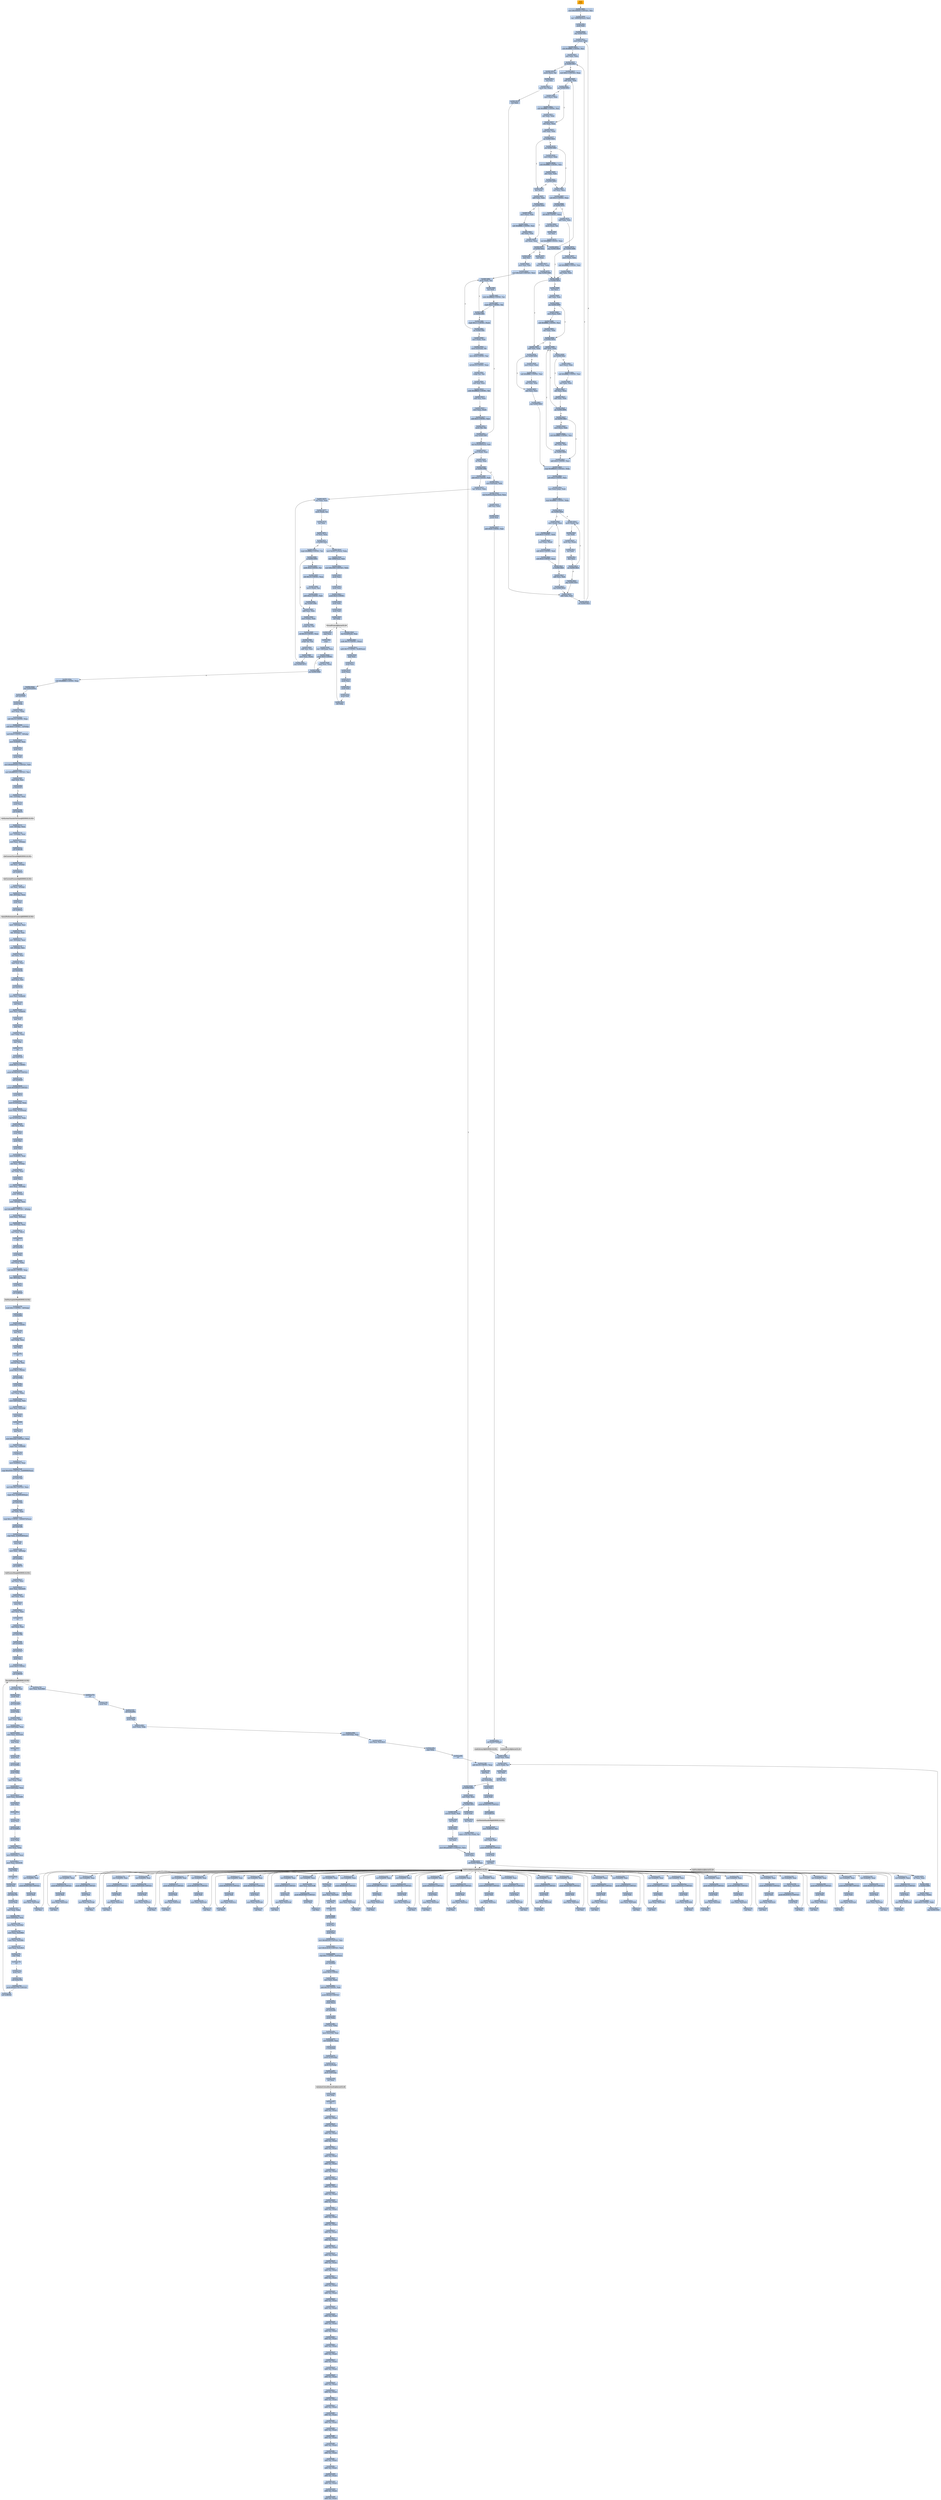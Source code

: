 digraph G {
node[shape=rectangle,style=filled,fillcolor=lightsteelblue,color=lightsteelblue]
bgcolor="transparent"
a0x00614800pusha_[label="start\npusha ",fillcolor="orange",color="lightgrey"];
a0x00614801movl_0x506000UINT32_esi[label="0x00614801\nmovl $0x506000<UINT32>, %esi"];
a0x00614806leal__1069056esi__edi[label="0x00614806\nleal -1069056(%esi), %edi"];
a0x0061480cpushl_edi[label="0x0061480c\npushl %edi"];
a0x0061480djmp_0x0061481a[label="0x0061480d\njmp 0x0061481a"];
a0x0061481amovl_esi__ebx[label="0x0061481a\nmovl (%esi), %ebx"];
a0x0061481csubl_0xfffffffcUINT8_esi[label="0x0061481c\nsubl $0xfffffffc<UINT8>, %esi"];
a0x0061481fadcl_ebx_ebx[label="0x0061481f\nadcl %ebx, %ebx"];
a0x00614821jb_0x00614810[label="0x00614821\njb 0x00614810"];
a0x00614810movb_esi__al[label="0x00614810\nmovb (%esi), %al"];
a0x00614812incl_esi[label="0x00614812\nincl %esi"];
a0x00614813movb_al_edi_[label="0x00614813\nmovb %al, (%edi)"];
a0x00614815incl_edi[label="0x00614815\nincl %edi"];
a0x00614816addl_ebx_ebx[label="0x00614816\naddl %ebx, %ebx"];
a0x00614818jne_0x00614821[label="0x00614818\njne 0x00614821"];
a0x00614823movl_0x1UINT32_eax[label="0x00614823\nmovl $0x1<UINT32>, %eax"];
a0x00614828addl_ebx_ebx[label="0x00614828\naddl %ebx, %ebx"];
a0x0061482ajne_0x00614833[label="0x0061482a\njne 0x00614833"];
a0x00614833adcl_eax_eax[label="0x00614833\nadcl %eax, %eax"];
a0x00614835addl_ebx_ebx[label="0x00614835\naddl %ebx, %ebx"];
a0x00614837jae_0x00614844[label="0x00614837\njae 0x00614844"];
a0x00614839jne_0x00614863[label="0x00614839\njne 0x00614863"];
a0x00614863xorl_ecx_ecx[label="0x00614863\nxorl %ecx, %ecx"];
a0x00614865subl_0x3UINT8_eax[label="0x00614865\nsubl $0x3<UINT8>, %eax"];
a0x00614868jb_0x0061487b[label="0x00614868\njb 0x0061487b"];
a0x0061486ashll_0x8UINT8_eax[label="0x0061486a\nshll $0x8<UINT8>, %eax"];
a0x0061486dmovb_esi__al[label="0x0061486d\nmovb (%esi), %al"];
a0x0061486fincl_esi[label="0x0061486f\nincl %esi"];
a0x00614870xorl_0xffffffffUINT8_eax[label="0x00614870\nxorl $0xffffffff<UINT8>, %eax"];
a0x00614873je_0x006148ea[label="0x00614873\nje 0x006148ea"];
a0x00614875sarl_eax[label="0x00614875\nsarl %eax"];
a0x00614877movl_eax_ebp[label="0x00614877\nmovl %eax, %ebp"];
a0x00614879jmp_0x00614886[label="0x00614879\njmp 0x00614886"];
a0x00614886jb_0x00614854[label="0x00614886\njb 0x00614854"];
a0x00614854addl_ebx_ebx[label="0x00614854\naddl %ebx, %ebx"];
a0x00614856jne_0x0061485f[label="0x00614856\njne 0x0061485f"];
a0x0061485fadcl_ecx_ecx[label="0x0061485f\nadcl %ecx, %ecx"];
a0x00614861jmp_0x006148b5[label="0x00614861\njmp 0x006148b5"];
a0x006148b5cmpl_0xfffffb00UINT32_ebp[label="0x006148b5\ncmpl $0xfffffb00<UINT32>, %ebp"];
a0x006148bbadcl_0x2UINT8_ecx[label="0x006148bb\nadcl $0x2<UINT8>, %ecx"];
a0x006148beleal_ediebp__edx[label="0x006148be\nleal (%edi,%ebp), %edx"];
a0x006148c1cmpl_0xfffffffcUINT8_ebp[label="0x006148c1\ncmpl $0xfffffffc<UINT8>, %ebp"];
a0x006148c4jbe_0x006148d4[label="0x006148c4\njbe 0x006148d4"];
a0x006148d4movl_edx__eax[label="0x006148d4\nmovl (%edx), %eax"];
a0x006148d6addl_0x4UINT8_edx[label="0x006148d6\naddl $0x4<UINT8>, %edx"];
a0x006148d9movl_eax_edi_[label="0x006148d9\nmovl %eax, (%edi)"];
a0x006148dbaddl_0x4UINT8_edi[label="0x006148db\naddl $0x4<UINT8>, %edi"];
a0x006148desubl_0x4UINT8_ecx[label="0x006148de\nsubl $0x4<UINT8>, %ecx"];
a0x006148e1ja_0x006148d4[label="0x006148e1\nja 0x006148d4"];
a0x006148e3addl_ecx_edi[label="0x006148e3\naddl %ecx, %edi"];
a0x006148e5jmp_0x00614816[label="0x006148e5\njmp 0x00614816"];
a0x0061482cmovl_esi__ebx[label="0x0061482c\nmovl (%esi), %ebx"];
a0x0061482esubl_0xfffffffcUINT8_esi[label="0x0061482e\nsubl $0xfffffffc<UINT8>, %esi"];
a0x00614831adcl_ebx_ebx[label="0x00614831\nadcl %ebx, %ebx"];
a0x0061487baddl_ebx_ebx[label="0x0061487b\naddl %ebx, %ebx"];
a0x0061487djne_0x00614886[label="0x0061487d\njne 0x00614886"];
a0x00614888incl_ecx[label="0x00614888\nincl %ecx"];
a0x00614889addl_ebx_ebx[label="0x00614889\naddl %ebx, %ebx"];
a0x0061488bjne_0x00614894[label="0x0061488b\njne 0x00614894"];
a0x00614894jb_0x00614854[label="0x00614894\njb 0x00614854"];
a0x00614896addl_ebx_ebx[label="0x00614896\naddl %ebx, %ebx"];
a0x00614898jne_0x006148a1[label="0x00614898\njne 0x006148a1"];
a0x006148a1adcl_ecx_ecx[label="0x006148a1\nadcl %ecx, %ecx"];
a0x006148a3addl_ebx_ebx[label="0x006148a3\naddl %ebx, %ebx"];
a0x006148a5jae_0x00614896[label="0x006148a5\njae 0x00614896"];
a0x006148a7jne_0x006148b2[label="0x006148a7\njne 0x006148b2"];
a0x006148b2addl_0x2UINT8_ecx[label="0x006148b2\naddl $0x2<UINT8>, %ecx"];
a0x0061483bmovl_esi__ebx[label="0x0061483b\nmovl (%esi), %ebx"];
a0x0061483dsubl_0xfffffffcUINT8_esi[label="0x0061483d\nsubl $0xfffffffc<UINT8>, %esi"];
a0x00614840adcl_ebx_ebx[label="0x00614840\nadcl %ebx, %ebx"];
a0x00614842jb_0x00614863[label="0x00614842\njb 0x00614863"];
a0x0061488dmovl_esi__ebx[label="0x0061488d\nmovl (%esi), %ebx"];
a0x0061488fsubl_0xfffffffcUINT8_esi[label="0x0061488f\nsubl $0xfffffffc<UINT8>, %esi"];
a0x00614892adcl_ebx_ebx[label="0x00614892\nadcl %ebx, %ebx"];
a0x00614858movl_esi__ebx[label="0x00614858\nmovl (%esi), %ebx"];
a0x0061485asubl_0xfffffffcUINT8_esi[label="0x0061485a\nsubl $0xfffffffc<UINT8>, %esi"];
a0x0061485dadcl_ebx_ebx[label="0x0061485d\nadcl %ebx, %ebx"];
a0x00614844decl_eax[label="0x00614844\ndecl %eax"];
a0x00614845addl_ebx_ebx[label="0x00614845\naddl %ebx, %ebx"];
a0x00614847jne_0x00614850[label="0x00614847\njne 0x00614850"];
a0x00614850adcl_eax_eax[label="0x00614850\nadcl %eax, %eax"];
a0x00614852jmp_0x00614828[label="0x00614852\njmp 0x00614828"];
a0x006148c6movb_edx__al[label="0x006148c6\nmovb (%edx), %al"];
a0x006148c8incl_edx[label="0x006148c8\nincl %edx"];
a0x006148c9movb_al_edi_[label="0x006148c9\nmovb %al, (%edi)"];
a0x006148cbincl_edi[label="0x006148cb\nincl %edi"];
a0x006148ccdecl_ecx[label="0x006148cc\ndecl %ecx"];
a0x006148cdjne_0x006148c6[label="0x006148cd\njne 0x006148c6"];
a0x006148cfjmp_0x00614816[label="0x006148cf\njmp 0x00614816"];
a0x0061489amovl_esi__ebx[label="0x0061489a\nmovl (%esi), %ebx"];
a0x0061489csubl_0xfffffffcUINT8_esi[label="0x0061489c\nsubl $0xfffffffc<UINT8>, %esi"];
a0x0061489fadcl_ebx_ebx[label="0x0061489f\nadcl %ebx, %ebx"];
a0x00614849movl_esi__ebx[label="0x00614849\nmovl (%esi), %ebx"];
a0x0061484bsubl_0xfffffffcUINT8_esi[label="0x0061484b\nsubl $0xfffffffc<UINT8>, %esi"];
a0x0061484eadcl_ebx_ebx[label="0x0061484e\nadcl %ebx, %ebx"];
a0x006148a9movl_esi__ebx[label="0x006148a9\nmovl (%esi), %ebx"];
a0x006148absubl_0xfffffffcUINT8_esi[label="0x006148ab\nsubl $0xfffffffc<UINT8>, %esi"];
a0x006148aeadcl_ebx_ebx[label="0x006148ae\nadcl %ebx, %ebx"];
a0x006148b0jae_0x00614896[label="0x006148b0\njae 0x00614896"];
a0x0061487fmovl_esi__ebx[label="0x0061487f\nmovl (%esi), %ebx"];
a0x00614881subl_0xfffffffcUINT8_esi[label="0x00614881\nsubl $0xfffffffc<UINT8>, %esi"];
a0x00614884adcl_ebx_ebx[label="0x00614884\nadcl %ebx, %ebx"];
a0x006148eapopl_esi[label="0x006148ea\npopl %esi"];
a0x006148ebmovl_esi_edi[label="0x006148eb\nmovl %esi, %edi"];
a0x006148edmovl_0x3ea9UINT32_ecx[label="0x006148ed\nmovl $0x3ea9<UINT32>, %ecx"];
a0x006148f2movb_edi__al[label="0x006148f2\nmovb (%edi), %al"];
a0x006148f4incl_edi[label="0x006148f4\nincl %edi"];
a0x006148f5subb_0xffffffe8UINT8_al[label="0x006148f5\nsubb $0xffffffe8<UINT8>, %al"];
a0x006148f7cmpb_0x1UINT8_al[label="0x006148f7\ncmpb $0x1<UINT8>, %al"];
a0x006148f9ja_0x006148f2[label="0x006148f9\nja 0x006148f2"];
a0x006148fbcmpb_0x11UINT8_edi_[label="0x006148fb\ncmpb $0x11<UINT8>, (%edi)"];
a0x006148fejne_0x006148f2[label="0x006148fe\njne 0x006148f2"];
a0x00614900movl_edi__eax[label="0x00614900\nmovl (%edi), %eax"];
a0x00614902movb_0x4edi__bl[label="0x00614902\nmovb 0x4(%edi), %bl"];
a0x00614905shrw_0x8UINT8_ax[label="0x00614905\nshrw $0x8<UINT8>, %ax"];
a0x00614909roll_0x10UINT8_eax[label="0x00614909\nroll $0x10<UINT8>, %eax"];
a0x0061490cxchgb_al_ah[label="0x0061490c\nxchgb %al, %ah"];
a0x0061490esubl_edi_eax[label="0x0061490e\nsubl %edi, %eax"];
a0x00614910subb_0xffffffe8UINT8_bl[label="0x00614910\nsubb $0xffffffe8<UINT8>, %bl"];
a0x00614913addl_esi_eax[label="0x00614913\naddl %esi, %eax"];
a0x00614915movl_eax_edi_[label="0x00614915\nmovl %eax, (%edi)"];
a0x00614917addl_0x5UINT8_edi[label="0x00614917\naddl $0x5<UINT8>, %edi"];
a0x0061491amovb_bl_al[label="0x0061491a\nmovb %bl, %al"];
a0x0061491cloop_0x006148f7[label="0x0061491c\nloop 0x006148f7"];
a0x0061491eleal_0x20a000esi__edi[label="0x0061491e\nleal 0x20a000(%esi), %edi"];
a0x00614924movl_edi__eax[label="0x00614924\nmovl (%edi), %eax"];
a0x00614926orl_eax_eax[label="0x00614926\norl %eax, %eax"];
a0x00614928je_0x0061496f[label="0x00614928\nje 0x0061496f"];
a0x0061492amovl_0x4edi__ebx[label="0x0061492a\nmovl 0x4(%edi), %ebx"];
a0x0061492dleal_0x2455cceaxesi__eax[label="0x0061492d\nleal 0x2455cc(%eax,%esi), %eax"];
a0x00614934addl_esi_ebx[label="0x00614934\naddl %esi, %ebx"];
a0x00614936pushl_eax[label="0x00614936\npushl %eax"];
a0x00614937addl_0x8UINT8_edi[label="0x00614937\naddl $0x8<UINT8>, %edi"];
a0x0061493acall_0x245770esi_[label="0x0061493a\ncall 0x245770(%esi)"];
LoadLibraryA_kernel32_dll[label="LoadLibraryA@kernel32.dll",fillcolor="lightgrey",color="lightgrey"];
a0x00614940xchgl_eax_ebp[label="0x00614940\nxchgl %eax, %ebp"];
a0x00614941movb_edi__al[label="0x00614941\nmovb (%edi), %al"];
a0x00614943incl_edi[label="0x00614943\nincl %edi"];
a0x00614944orb_al_al[label="0x00614944\norb %al, %al"];
a0x00614946je_0x00614924[label="0x00614946\nje 0x00614924"];
a0x00614948movl_edi_ecx[label="0x00614948\nmovl %edi, %ecx"];
a0x0061494ajns_0x00614953[label="0x0061494a\njns 0x00614953"];
a0x00614953pushl_edi[label="0x00614953\npushl %edi"];
a0x00614954decl_eax[label="0x00614954\ndecl %eax"];
a0x00614955repnz_scasb_es_edi__al[label="0x00614955\nrepnz scasb %es:(%edi), %al"];
a0x00614957pushl_ebp[label="0x00614957\npushl %ebp"];
a0x00614958call_0x245778esi_[label="0x00614958\ncall 0x245778(%esi)"];
GetProcAddress_kernel32_dll[label="GetProcAddress@kernel32.dll",fillcolor="lightgrey",color="lightgrey"];
a0x0061495eorl_eax_eax[label="0x0061495e\norl %eax, %eax"];
a0x00614960je_0x00614969[label="0x00614960\nje 0x00614969"];
a0x00614962movl_eax_ebx_[label="0x00614962\nmovl %eax, (%ebx)"];
a0x00614964addl_0x4UINT8_ebx[label="0x00614964\naddl $0x4<UINT8>, %ebx"];
a0x00614967jmp_0x00614941[label="0x00614967\njmp 0x00614941"];
GetProcAddress_KERNEL32_DLL[label="GetProcAddress@KERNEL32.DLL",fillcolor="lightgrey",color="lightgrey"];
LoadLibraryA_KERNEL32_DLL[label="LoadLibraryA@KERNEL32.DLL",fillcolor="lightgrey",color="lightgrey"];
a0x0061494cmovzwl_edi__eax[label="0x0061494c\nmovzwl (%edi), %eax"];
a0x0061494fincl_edi[label="0x0061494f\nincl %edi"];
a0x00614950pushl_eax[label="0x00614950\npushl %eax"];
a0x00614951incl_edi[label="0x00614951\nincl %edi"];
a0x00614952movl_0xaef24857UINT32_ecx[label="0x00614952\nmovl $0xaef24857<UINT32>, %ecx"];
a0x0061496faddl_0x4UINT8_edi[label="0x0061496f\naddl $0x4<UINT8>, %edi"];
a0x00614972leal__4esi__ebx[label="0x00614972\nleal -4(%esi), %ebx"];
a0x00614975xorl_eax_eax[label="0x00614975\nxorl %eax, %eax"];
a0x00614977movb_edi__al[label="0x00614977\nmovb (%edi), %al"];
a0x00614979incl_edi[label="0x00614979\nincl %edi"];
a0x0061497aorl_eax_eax[label="0x0061497a\norl %eax, %eax"];
a0x0061497cje_0x006149a0[label="0x0061497c\nje 0x006149a0"];
a0x0061497ecmpb_0xffffffefUINT8_al[label="0x0061497e\ncmpb $0xffffffef<UINT8>, %al"];
a0x00614980ja_0x00614993[label="0x00614980\nja 0x00614993"];
a0x00614982addl_eax_ebx[label="0x00614982\naddl %eax, %ebx"];
a0x00614984movl_ebx__eax[label="0x00614984\nmovl (%ebx), %eax"];
a0x00614986xchgb_al_ah[label="0x00614986\nxchgb %al, %ah"];
a0x00614988roll_0x10UINT8_eax[label="0x00614988\nroll $0x10<UINT8>, %eax"];
a0x0061498bxchgb_al_ah[label="0x0061498b\nxchgb %al, %ah"];
a0x0061498daddl_esi_eax[label="0x0061498d\naddl %esi, %eax"];
a0x0061498fmovl_eax_ebx_[label="0x0061498f\nmovl %eax, (%ebx)"];
a0x00614991jmp_0x00614975[label="0x00614991\njmp 0x00614975"];
a0x00614993andb_0xfUINT8_al[label="0x00614993\nandb $0xf<UINT8>, %al"];
a0x00614995shll_0x10UINT8_eax[label="0x00614995\nshll $0x10<UINT8>, %eax"];
a0x00614998movw_edi__ax[label="0x00614998\nmovw (%edi), %ax"];
a0x0061499baddl_0x2UINT8_edi[label="0x0061499b\naddl $0x2<UINT8>, %edi"];
a0x0061499ejmp_0x00614982[label="0x0061499e\njmp 0x00614982"];
a0x006149a0movl_0x24577cesi__ebp[label="0x006149a0\nmovl 0x24577c(%esi), %ebp"];
a0x006149a6leal__4096esi__edi[label="0x006149a6\nleal -4096(%esi), %edi"];
a0x006149acmovl_0x1000UINT32_ebx[label="0x006149ac\nmovl $0x1000<UINT32>, %ebx"];
a0x006149b1pushl_eax[label="0x006149b1\npushl %eax"];
a0x006149b2pushl_esp[label="0x006149b2\npushl %esp"];
a0x006149b3pushl_0x4UINT8[label="0x006149b3\npushl $0x4<UINT8>"];
a0x006149b5pushl_ebx[label="0x006149b5\npushl %ebx"];
a0x006149b6pushl_edi[label="0x006149b6\npushl %edi"];
a0x006149b7call_ebp[label="0x006149b7\ncall %ebp"];
VirtualProtect_kernel32_dll[label="VirtualProtect@kernel32.dll",fillcolor="lightgrey",color="lightgrey"];
a0x006149b9leal_0x22fedi__eax[label="0x006149b9\nleal 0x22f(%edi), %eax"];
a0x006149bfandb_0x7fUINT8_eax_[label="0x006149bf\nandb $0x7f<UINT8>, (%eax)"];
a0x006149c2andb_0x7fUINT8_0x28eax_[label="0x006149c2\nandb $0x7f<UINT8>, 0x28(%eax)"];
a0x006149c6popl_eax[label="0x006149c6\npopl %eax"];
a0x006149c7pushl_eax[label="0x006149c7\npushl %eax"];
a0x006149c8pushl_esp[label="0x006149c8\npushl %esp"];
a0x006149c9pushl_eax[label="0x006149c9\npushl %eax"];
a0x006149capushl_ebx[label="0x006149ca\npushl %ebx"];
a0x006149cbpushl_edi[label="0x006149cb\npushl %edi"];
a0x006149cccall_ebp[label="0x006149cc\ncall %ebp"];
a0x006149cepopl_eax[label="0x006149ce\npopl %eax"];
a0x006149cfpopa_[label="0x006149cf\npopa "];
a0x006149d0leal__128esp__eax[label="0x006149d0\nleal -128(%esp), %eax"];
a0x006149d4pushl_0x0UINT8[label="0x006149d4\npushl $0x0<UINT8>"];
a0x006149d6cmpl_eax_esp[label="0x006149d6\ncmpl %eax, %esp"];
a0x006149d8jne_0x006149d4[label="0x006149d8\njne 0x006149d4"];
a0x006149dasubl_0xffffff80UINT8_esp[label="0x006149da\nsubl $0xffffff80<UINT8>, %esp"];
a0x006149ddjmp_0x0042800a[label="0x006149dd\njmp 0x0042800a"];
a0x0042800acall_0x4350d7[label="0x0042800a\ncall 0x4350d7"];
a0x004350d7pushl_ebp[label="0x004350d7\npushl %ebp"];
a0x004350d8movl_esp_ebp[label="0x004350d8\nmovl %esp, %ebp"];
a0x004350dasubl_0x14UINT8_esp[label="0x004350da\nsubl $0x14<UINT8>, %esp"];
a0x004350ddandl_0x0UINT8__12ebp_[label="0x004350dd\nandl $0x0<UINT8>, -12(%ebp)"];
a0x004350e1andl_0x0UINT8__8ebp_[label="0x004350e1\nandl $0x0<UINT8>, -8(%ebp)"];
a0x004350e5movl_0x4bfd50_eax[label="0x004350e5\nmovl 0x4bfd50, %eax"];
a0x004350eapushl_esi[label="0x004350ea\npushl %esi"];
a0x004350ebpushl_edi[label="0x004350eb\npushl %edi"];
a0x004350ecmovl_0xbb40e64eUINT32_edi[label="0x004350ec\nmovl $0xbb40e64e<UINT32>, %edi"];
a0x004350f1movl_0xffff0000UINT32_esi[label="0x004350f1\nmovl $0xffff0000<UINT32>, %esi"];
a0x004350f6cmpl_edi_eax[label="0x004350f6\ncmpl %edi, %eax"];
a0x004350f8je_0x435107[label="0x004350f8\nje 0x435107"];
a0x00435107leal__12ebp__eax[label="0x00435107\nleal -12(%ebp), %eax"];
a0x0043510apushl_eax[label="0x0043510a\npushl %eax"];
a0x0043510bcall_0x48f374[label="0x0043510b\ncall 0x48f374"];
GetSystemTimeAsFileTime_KERNEL32_DLL[label="GetSystemTimeAsFileTime@KERNEL32.DLL",fillcolor="lightgrey",color="lightgrey"];
a0x00435111movl__8ebp__eax[label="0x00435111\nmovl -8(%ebp), %eax"];
a0x00435114xorl__12ebp__eax[label="0x00435114\nxorl -12(%ebp), %eax"];
a0x00435117movl_eax__4ebp_[label="0x00435117\nmovl %eax, -4(%ebp)"];
a0x0043511acall_0x48f180[label="0x0043511a\ncall 0x48f180"];
GetCurrentThreadId_KERNEL32_DLL[label="GetCurrentThreadId@KERNEL32.DLL",fillcolor="lightgrey",color="lightgrey"];
a0x00435120xorl_eax__4ebp_[label="0x00435120\nxorl %eax, -4(%ebp)"];
a0x00435123call_0x48f314[label="0x00435123\ncall 0x48f314"];
GetCurrentProcessId_KERNEL32_DLL[label="GetCurrentProcessId@KERNEL32.DLL",fillcolor="lightgrey",color="lightgrey"];
a0x00435129xorl_eax__4ebp_[label="0x00435129\nxorl %eax, -4(%ebp)"];
a0x0043512cleal__20ebp__eax[label="0x0043512c\nleal -20(%ebp), %eax"];
a0x0043512fpushl_eax[label="0x0043512f\npushl %eax"];
a0x00435130call_0x48f1bc[label="0x00435130\ncall 0x48f1bc"];
QueryPerformanceCounter_KERNEL32_DLL[label="QueryPerformanceCounter@KERNEL32.DLL",fillcolor="lightgrey",color="lightgrey"];
a0x00435136movl__16ebp__ecx[label="0x00435136\nmovl -16(%ebp), %ecx"];
a0x00435139leal__4ebp__eax[label="0x00435139\nleal -4(%ebp), %eax"];
a0x0043513cxorl__20ebp__ecx[label="0x0043513c\nxorl -20(%ebp), %ecx"];
a0x0043513fxorl__4ebp__ecx[label="0x0043513f\nxorl -4(%ebp), %ecx"];
a0x00435142xorl_eax_ecx[label="0x00435142\nxorl %eax, %ecx"];
a0x00435144cmpl_edi_ecx[label="0x00435144\ncmpl %edi, %ecx"];
a0x00435146jne_0x43514f[label="0x00435146\njne 0x43514f"];
a0x0043514ftestl_ecx_esi[label="0x0043514f\ntestl %ecx, %esi"];
a0x00435151jne_0x43515f[label="0x00435151\njne 0x43515f"];
a0x0043515fmovl_ecx_0x4bfd50[label="0x0043515f\nmovl %ecx, 0x4bfd50"];
a0x00435165notl_ecx[label="0x00435165\nnotl %ecx"];
a0x00435167movl_ecx_0x4bfd54[label="0x00435167\nmovl %ecx, 0x4bfd54"];
a0x0043516dpopl_edi[label="0x0043516d\npopl %edi"];
a0x0043516epopl_esi[label="0x0043516e\npopl %esi"];
a0x0043516fmovl_ebp_esp[label="0x0043516f\nmovl %ebp, %esp"];
a0x00435171popl_ebp[label="0x00435171\npopl %ebp"];
a0x00435172ret[label="0x00435172\nret"];
a0x0042800fjmp_0x427e93[label="0x0042800f\njmp 0x427e93"];
a0x00427e93pushl_0x14UINT8[label="0x00427e93\npushl $0x14<UINT8>"];
a0x00427e95pushl_0x4bbd38UINT32[label="0x00427e95\npushl $0x4bbd38<UINT32>"];
a0x00427e9acall_0x428b40[label="0x00427e9a\ncall 0x428b40"];
a0x00428b40pushl_0x428ba0UINT32[label="0x00428b40\npushl $0x428ba0<UINT32>"];
a0x00428b45pushl_fs_0[label="0x00428b45\npushl %fs:0"];
a0x00428b4cmovl_0x10esp__eax[label="0x00428b4c\nmovl 0x10(%esp), %eax"];
a0x00428b50movl_ebp_0x10esp_[label="0x00428b50\nmovl %ebp, 0x10(%esp)"];
a0x00428b54leal_0x10esp__ebp[label="0x00428b54\nleal 0x10(%esp), %ebp"];
a0x00428b58subl_eax_esp[label="0x00428b58\nsubl %eax, %esp"];
a0x00428b5apushl_ebx[label="0x00428b5a\npushl %ebx"];
a0x00428b5bpushl_esi[label="0x00428b5b\npushl %esi"];
a0x00428b5cpushl_edi[label="0x00428b5c\npushl %edi"];
a0x00428b5dmovl_0x4bfd50_eax[label="0x00428b5d\nmovl 0x4bfd50, %eax"];
a0x00428b62xorl_eax__4ebp_[label="0x00428b62\nxorl %eax, -4(%ebp)"];
a0x00428b65xorl_ebp_eax[label="0x00428b65\nxorl %ebp, %eax"];
a0x00428b67pushl_eax[label="0x00428b67\npushl %eax"];
a0x00428b68movl_esp__24ebp_[label="0x00428b68\nmovl %esp, -24(%ebp)"];
a0x00428b6bpushl__8ebp_[label="0x00428b6b\npushl -8(%ebp)"];
a0x00428b6emovl__4ebp__eax[label="0x00428b6e\nmovl -4(%ebp), %eax"];
a0x00428b71movl_0xfffffffeUINT32__4ebp_[label="0x00428b71\nmovl $0xfffffffe<UINT32>, -4(%ebp)"];
a0x00428b78movl_eax__8ebp_[label="0x00428b78\nmovl %eax, -8(%ebp)"];
a0x00428b7bleal__16ebp__eax[label="0x00428b7b\nleal -16(%ebp), %eax"];
a0x00428b7emovl_eax_fs_0[label="0x00428b7e\nmovl %eax, %fs:0"];
a0x00428b84ret[label="0x00428b84\nret"];
a0x00427e9fcall_0x42a048[label="0x00427e9f\ncall 0x42a048"];
a0x0042a048pushl_ebp[label="0x0042a048\npushl %ebp"];
a0x0042a049movl_esp_ebp[label="0x0042a049\nmovl %esp, %ebp"];
a0x0042a04bsubl_0x44UINT8_esp[label="0x0042a04b\nsubl $0x44<UINT8>, %esp"];
a0x0042a04eleal__68ebp__eax[label="0x0042a04e\nleal -68(%ebp), %eax"];
a0x0042a051pushl_eax[label="0x0042a051\npushl %eax"];
a0x0042a052call_0x48f3b0[label="0x0042a052\ncall 0x48f3b0"];
GetStartupInfoW_KERNEL32_DLL[label="GetStartupInfoW@KERNEL32.DLL",fillcolor="lightgrey",color="lightgrey"];
a0x0042a058testb_0x1UINT8__24ebp_[label="0x0042a058\ntestb $0x1<UINT8>, -24(%ebp)"];
a0x0042a05cje_0x42a064[label="0x0042a05c\nje 0x42a064"];
a0x0042a064pushl_0xaUINT8[label="0x0042a064\npushl $0xa<UINT8>"];
a0x0042a066popl_eax[label="0x0042a066\npopl %eax"];
a0x0042a067movl_ebp_esp[label="0x0042a067\nmovl %ebp, %esp"];
a0x0042a069popl_ebp[label="0x0042a069\npopl %ebp"];
a0x0042a06aret[label="0x0042a06a\nret"];
a0x00427ea4movzwl_ax_esi[label="0x00427ea4\nmovzwl %ax, %esi"];
a0x00427ea7pushl_0x2UINT8[label="0x00427ea7\npushl $0x2<UINT8>"];
a0x00427ea9call_0x43508a[label="0x00427ea9\ncall 0x43508a"];
a0x0043508apushl_ebp[label="0x0043508a\npushl %ebp"];
a0x0043508bmovl_esp_ebp[label="0x0043508b\nmovl %esp, %ebp"];
a0x0043508dmovl_0x8ebp__eax[label="0x0043508d\nmovl 0x8(%ebp), %eax"];
a0x00435090movl_eax_0x4c4380[label="0x00435090\nmovl %eax, 0x4c4380"];
a0x00435095popl_ebp[label="0x00435095\npopl %ebp"];
a0x00435096ret[label="0x00435096\nret"];
a0x00427eaepopl_ecx[label="0x00427eae\npopl %ecx"];
a0x00427eafmovl_0x5a4dUINT32_eax[label="0x00427eaf\nmovl $0x5a4d<UINT32>, %eax"];
a0x00427eb4cmpw_ax_0x400000[label="0x00427eb4\ncmpw %ax, 0x400000"];
a0x00427ebbje_0x427ec1[label="0x00427ebb\nje 0x427ec1"];
a0x00427ec1movl_0x40003c_eax[label="0x00427ec1\nmovl 0x40003c, %eax"];
a0x00427ec6cmpl_0x4550UINT32_0x400000eax_[label="0x00427ec6\ncmpl $0x4550<UINT32>, 0x400000(%eax)"];
a0x00427ed0jne_0x427ebd[label="0x00427ed0\njne 0x427ebd"];
a0x00427ed2movl_0x10bUINT32_ecx[label="0x00427ed2\nmovl $0x10b<UINT32>, %ecx"];
a0x00427ed7cmpw_cx_0x400018eax_[label="0x00427ed7\ncmpw %cx, 0x400018(%eax)"];
a0x00427edejne_0x427ebd[label="0x00427ede\njne 0x427ebd"];
a0x00427ee0xorl_ebx_ebx[label="0x00427ee0\nxorl %ebx, %ebx"];
a0x00427ee2cmpl_0xeUINT8_0x400074eax_[label="0x00427ee2\ncmpl $0xe<UINT8>, 0x400074(%eax)"];
a0x00427ee9jbe_0x427ef4[label="0x00427ee9\njbe 0x427ef4"];
a0x00427eebcmpl_ebx_0x4000e8eax_[label="0x00427eeb\ncmpl %ebx, 0x4000e8(%eax)"];
a0x00427ef1setne_bl[label="0x00427ef1\nsetne %bl"];
a0x00427ef4movl_ebx__28ebp_[label="0x00427ef4\nmovl %ebx, -28(%ebp)"];
a0x00427ef7call_0x428dbc[label="0x00427ef7\ncall 0x428dbc"];
a0x00428dbccall_0x48f174[label="0x00428dbc\ncall 0x48f174"];
GetProcessHeap_KERNEL32_DLL[label="GetProcessHeap@KERNEL32.DLL",fillcolor="lightgrey",color="lightgrey"];
a0x00428dc2xorl_ecx_ecx[label="0x00428dc2\nxorl %ecx, %ecx"];
a0x00428dc4movl_eax_0x4c4204[label="0x00428dc4\nmovl %eax, 0x4c4204"];
a0x00428dc9testl_eax_eax[label="0x00428dc9\ntestl %eax, %eax"];
a0x00428dcbsetne_cl[label="0x00428dcb\nsetne %cl"];
a0x00428dcemovl_ecx_eax[label="0x00428dce\nmovl %ecx, %eax"];
a0x00428dd0ret[label="0x00428dd0\nret"];
a0x00427efctestl_eax_eax[label="0x00427efc\ntestl %eax, %eax"];
a0x00427efejne_0x427f08[label="0x00427efe\njne 0x427f08"];
a0x00427f08call_0x429d26[label="0x00427f08\ncall 0x429d26"];
a0x00429d26call_0x4233c7[label="0x00429d26\ncall 0x4233c7"];
a0x004233c7pushl_esi[label="0x004233c7\npushl %esi"];
a0x004233c8pushl_0x0UINT8[label="0x004233c8\npushl $0x0<UINT8>"];
a0x004233cacall_0x48f364[label="0x004233ca\ncall 0x48f364"];
EncodePointer_KERNEL32_DLL[label="EncodePointer@KERNEL32.DLL",fillcolor="lightgrey",color="lightgrey"];
a0x004233d0movl_eax_esi[label="0x004233d0\nmovl %eax, %esi"];
a0x004233d2pushl_esi[label="0x004233d2\npushl %esi"];
a0x004233d3call_0x423607[label="0x004233d3\ncall 0x423607"];
a0x00423607pushl_ebp[label="0x00423607\npushl %ebp"];
a0x00423608movl_esp_ebp[label="0x00423608\nmovl %esp, %ebp"];
a0x0042360amovl_0x8ebp__eax[label="0x0042360a\nmovl 0x8(%ebp), %eax"];
a0x0042360dmovl_eax_0x4c41d4[label="0x0042360d\nmovl %eax, 0x4c41d4"];
a0x00423612popl_ebp[label="0x00423612\npopl %ebp"];
a0x00423613ret[label="0x00423613\nret"];
a0x004233d8pushl_esi[label="0x004233d8\npushl %esi"];
a0x004233d9call_0x428fbe[label="0x004233d9\ncall 0x428fbe"];
a0x00428fbepushl_ebp[label="0x00428fbe\npushl %ebp"];
a0x00428fbfmovl_esp_ebp[label="0x00428fbf\nmovl %esp, %ebp"];
a0x00428fc1movl_0x8ebp__eax[label="0x00428fc1\nmovl 0x8(%ebp), %eax"];
a0x00428fc4movl_eax_0x4c4208[label="0x00428fc4\nmovl %eax, 0x4c4208"];
a0x00428fc9popl_ebp[label="0x00428fc9\npopl %ebp"];
a0x00428fcaret[label="0x00428fca\nret"];
a0x004233depushl_esi[label="0x004233de\npushl %esi"];
a0x004233dfcall_0x4286c6[label="0x004233df\ncall 0x4286c6"];
a0x004286c6pushl_ebp[label="0x004286c6\npushl %ebp"];
a0x004286c7movl_esp_ebp[label="0x004286c7\nmovl %esp, %ebp"];
a0x004286c9movl_0x8ebp__eax[label="0x004286c9\nmovl 0x8(%ebp), %eax"];
a0x004286ccmovl_eax_0x4c41f4[label="0x004286cc\nmovl %eax, 0x4c41f4"];
a0x004286d1popl_ebp[label="0x004286d1\npopl %ebp"];
a0x004286d2ret[label="0x004286d2\nret"];
a0x004233e4pushl_esi[label="0x004233e4\npushl %esi"];
a0x004233e5call_0x42a782[label="0x004233e5\ncall 0x42a782"];
a0x0042a782pushl_ebp[label="0x0042a782\npushl %ebp"];
a0x0042a783movl_esp_ebp[label="0x0042a783\nmovl %esp, %ebp"];
a0x0042a785movl_0x8ebp__eax[label="0x0042a785\nmovl 0x8(%ebp), %eax"];
a0x0042a788movl_eax_0x4c49b4[label="0x0042a788\nmovl %eax, 0x4c49b4"];
a0x0042a78dmovl_eax_0x4c49b8[label="0x0042a78d\nmovl %eax, 0x4c49b8"];
a0x0042a792movl_eax_0x4c49bc[label="0x0042a792\nmovl %eax, 0x4c49bc"];
a0x0042a797movl_eax_0x4c49c0[label="0x0042a797\nmovl %eax, 0x4c49c0"];
a0x0042a79cpopl_ebp[label="0x0042a79c\npopl %ebp"];
a0x0042a79dret[label="0x0042a79d\nret"];
a0x004233eapushl_esi[label="0x004233ea\npushl %esi"];
a0x004233ebcall_0x42a764[label="0x004233eb\ncall 0x42a764"];
a0x0042a764pushl_0x42a730UINT32[label="0x0042a764\npushl $0x42a730<UINT32>"];
a0x0042a769call_0x48f364[label="0x0042a769\ncall 0x48f364"];
a0x0042a76fmovl_eax_0x4c49b0[label="0x0042a76f\nmovl %eax, 0x4c49b0"];
a0x0042a774ret[label="0x0042a774\nret"];
a0x004233f0pushl_esi[label="0x004233f0\npushl %esi"];
a0x004233f1call_0x42a993[label="0x004233f1\ncall 0x42a993"];
a0x0042a993pushl_ebp[label="0x0042a993\npushl %ebp"];
a0x0042a994movl_esp_ebp[label="0x0042a994\nmovl %esp, %ebp"];
a0x0042a996movl_0x8ebp__eax[label="0x0042a996\nmovl 0x8(%ebp), %eax"];
a0x0042a999movl_eax_0x4c49c8[label="0x0042a999\nmovl %eax, 0x4c49c8"];
a0x0042a99epopl_ebp[label="0x0042a99e\npopl %ebp"];
a0x0042a99fret[label="0x0042a99f\nret"];
a0x004233f6addl_0x18UINT8_esp[label="0x004233f6\naddl $0x18<UINT8>, %esp"];
a0x004233f9popl_esi[label="0x004233f9\npopl %esi"];
a0x004233fajmp_0x42a0d9[label="0x004233fa\njmp 0x42a0d9"];
a0x0042a0d9pushl_esi[label="0x0042a0d9\npushl %esi"];
a0x0042a0dapushl_edi[label="0x0042a0da\npushl %edi"];
a0x0042a0dbpushl_0x493370UINT32[label="0x0042a0db\npushl $0x493370<UINT32>"];
a0x0042a0e0call_0x48f1b8[label="0x0042a0e0\ncall 0x48f1b8"];
GetModuleHandleW_KERNEL32_DLL[label="GetModuleHandleW@KERNEL32.DLL",fillcolor="lightgrey",color="lightgrey"];
a0x0042a0e6movl_0x48f1a0_esi[label="0x0042a0e6\nmovl 0x48f1a0, %esi"];
a0x0042a0ecmovl_eax_edi[label="0x0042a0ec\nmovl %eax, %edi"];
a0x0042a0eepushl_0x49338cUINT32[label="0x0042a0ee\npushl $0x49338c<UINT32>"];
a0x0042a0f3pushl_edi[label="0x0042a0f3\npushl %edi"];
a0x0042a0f4call_esi[label="0x0042a0f4\ncall %esi"];
a0x0042a0f6xorl_0x4bfd50_eax[label="0x0042a0f6\nxorl 0x4bfd50, %eax"];
a0x0042a0fcpushl_0x493398UINT32[label="0x0042a0fc\npushl $0x493398<UINT32>"];
a0x0042a101pushl_edi[label="0x0042a101\npushl %edi"];
a0x0042a102movl_eax_0x4c51a0[label="0x0042a102\nmovl %eax, 0x4c51a0"];
a0x0042a107call_esi[label="0x0042a107\ncall %esi"];
a0x0042a109xorl_0x4bfd50_eax[label="0x0042a109\nxorl 0x4bfd50, %eax"];
a0x0042a10fpushl_0x4933a0UINT32[label="0x0042a10f\npushl $0x4933a0<UINT32>"];
a0x0042a114pushl_edi[label="0x0042a114\npushl %edi"];
a0x0042a115movl_eax_0x4c51a4[label="0x0042a115\nmovl %eax, 0x4c51a4"];
a0x0042a11acall_esi[label="0x0042a11a\ncall %esi"];
a0x0042a11cxorl_0x4bfd50_eax[label="0x0042a11c\nxorl 0x4bfd50, %eax"];
a0x0042a122pushl_0x4933acUINT32[label="0x0042a122\npushl $0x4933ac<UINT32>"];
a0x0042a127pushl_edi[label="0x0042a127\npushl %edi"];
a0x0042a128movl_eax_0x4c51a8[label="0x0042a128\nmovl %eax, 0x4c51a8"];
a0x0042a12dcall_esi[label="0x0042a12d\ncall %esi"];
a0x0042a12fxorl_0x4bfd50_eax[label="0x0042a12f\nxorl 0x4bfd50, %eax"];
a0x0042a135pushl_0x4933b8UINT32[label="0x0042a135\npushl $0x4933b8<UINT32>"];
a0x0042a13apushl_edi[label="0x0042a13a\npushl %edi"];
a0x0042a13bmovl_eax_0x4c51ac[label="0x0042a13b\nmovl %eax, 0x4c51ac"];
a0x0042a140call_esi[label="0x0042a140\ncall %esi"];
a0x0042a142xorl_0x4bfd50_eax[label="0x0042a142\nxorl 0x4bfd50, %eax"];
a0x0042a148pushl_0x4933d4UINT32[label="0x0042a148\npushl $0x4933d4<UINT32>"];
a0x0042a14dpushl_edi[label="0x0042a14d\npushl %edi"];
a0x0042a14emovl_eax_0x4c51b0[label="0x0042a14e\nmovl %eax, 0x4c51b0"];
a0x0042a153call_esi[label="0x0042a153\ncall %esi"];
a0x0042a155xorl_0x4bfd50_eax[label="0x0042a155\nxorl 0x4bfd50, %eax"];
a0x0042a15bpushl_0x4933e4UINT32[label="0x0042a15b\npushl $0x4933e4<UINT32>"];
a0x0042a160pushl_edi[label="0x0042a160\npushl %edi"];
a0x0042a161movl_eax_0x4c51b4[label="0x0042a161\nmovl %eax, 0x4c51b4"];
a0x0042a166call_esi[label="0x0042a166\ncall %esi"];
a0x0042a168xorl_0x4bfd50_eax[label="0x0042a168\nxorl 0x4bfd50, %eax"];
a0x0042a16epushl_0x4933f8UINT32[label="0x0042a16e\npushl $0x4933f8<UINT32>"];
a0x0042a173pushl_edi[label="0x0042a173\npushl %edi"];
a0x0042a174movl_eax_0x4c51b8[label="0x0042a174\nmovl %eax, 0x4c51b8"];
a0x0042a179call_esi[label="0x0042a179\ncall %esi"];
a0x0042a17bxorl_0x4bfd50_eax[label="0x0042a17b\nxorl 0x4bfd50, %eax"];
a0x0042a181pushl_0x493410UINT32[label="0x0042a181\npushl $0x493410<UINT32>"];
a0x0042a186pushl_edi[label="0x0042a186\npushl %edi"];
a0x0042a187movl_eax_0x4c51bc[label="0x0042a187\nmovl %eax, 0x4c51bc"];
a0x0042a18ccall_esi[label="0x0042a18c\ncall %esi"];
a0x0042a18exorl_0x4bfd50_eax[label="0x0042a18e\nxorl 0x4bfd50, %eax"];
a0x0042a194pushl_0x493428UINT32[label="0x0042a194\npushl $0x493428<UINT32>"];
a0x0042a199pushl_edi[label="0x0042a199\npushl %edi"];
a0x0042a19amovl_eax_0x4c51c0[label="0x0042a19a\nmovl %eax, 0x4c51c0"];
a0x0042a19fcall_esi[label="0x0042a19f\ncall %esi"];
a0x0042a1a1xorl_0x4bfd50_eax[label="0x0042a1a1\nxorl 0x4bfd50, %eax"];
a0x0042a1a7pushl_0x49343cUINT32[label="0x0042a1a7\npushl $0x49343c<UINT32>"];
a0x0042a1acpushl_edi[label="0x0042a1ac\npushl %edi"];
a0x0042a1admovl_eax_0x4c51c4[label="0x0042a1ad\nmovl %eax, 0x4c51c4"];
a0x0042a1b2call_esi[label="0x0042a1b2\ncall %esi"];
a0x0042a1b4xorl_0x4bfd50_eax[label="0x0042a1b4\nxorl 0x4bfd50, %eax"];
a0x0042a1bapushl_0x49345cUINT32[label="0x0042a1ba\npushl $0x49345c<UINT32>"];
a0x0042a1bfpushl_edi[label="0x0042a1bf\npushl %edi"];
a0x0042a1c0movl_eax_0x4c51c8[label="0x0042a1c0\nmovl %eax, 0x4c51c8"];
a0x0042a1c5call_esi[label="0x0042a1c5\ncall %esi"];
a0x0042a1c7xorl_0x4bfd50_eax[label="0x0042a1c7\nxorl 0x4bfd50, %eax"];
a0x0042a1cdpushl_0x493474UINT32[label="0x0042a1cd\npushl $0x493474<UINT32>"];
a0x0042a1d2pushl_edi[label="0x0042a1d2\npushl %edi"];
a0x0042a1d3movl_eax_0x4c51cc[label="0x0042a1d3\nmovl %eax, 0x4c51cc"];
a0x0042a1d8call_esi[label="0x0042a1d8\ncall %esi"];
a0x0042a1daxorl_0x4bfd50_eax[label="0x0042a1da\nxorl 0x4bfd50, %eax"];
a0x0042a1e0pushl_0x49348cUINT32[label="0x0042a1e0\npushl $0x49348c<UINT32>"];
a0x0042a1e5pushl_edi[label="0x0042a1e5\npushl %edi"];
a0x0042a1e6movl_eax_0x4c51d0[label="0x0042a1e6\nmovl %eax, 0x4c51d0"];
a0x0042a1ebcall_esi[label="0x0042a1eb\ncall %esi"];
a0x0042a1edxorl_0x4bfd50_eax[label="0x0042a1ed\nxorl 0x4bfd50, %eax"];
a0x0042a1f3pushl_0x4934a0UINT32[label="0x0042a1f3\npushl $0x4934a0<UINT32>"];
a0x0042a1f8pushl_edi[label="0x0042a1f8\npushl %edi"];
a0x0042a1f9movl_eax_0x4c51d4[label="0x0042a1f9\nmovl %eax, 0x4c51d4"];
a0x0042a1fecall_esi[label="0x0042a1fe\ncall %esi"];
a0x0042a200xorl_0x4bfd50_eax[label="0x0042a200\nxorl 0x4bfd50, %eax"];
a0x0042a206movl_eax_0x4c51d8[label="0x0042a206\nmovl %eax, 0x4c51d8"];
a0x0042a20bpushl_0x4934b4UINT32[label="0x0042a20b\npushl $0x4934b4<UINT32>"];
a0x0042a210pushl_edi[label="0x0042a210\npushl %edi"];
a0x0042a211call_esi[label="0x0042a211\ncall %esi"];
a0x0042a213xorl_0x4bfd50_eax[label="0x0042a213\nxorl 0x4bfd50, %eax"];
a0x0042a219pushl_0x4934d0UINT32[label="0x0042a219\npushl $0x4934d0<UINT32>"];
a0x0042a21epushl_edi[label="0x0042a21e\npushl %edi"];
a0x0042a21fmovl_eax_0x4c51dc[label="0x0042a21f\nmovl %eax, 0x4c51dc"];
a0x0042a224call_esi[label="0x0042a224\ncall %esi"];
a0x0042a226xorl_0x4bfd50_eax[label="0x0042a226\nxorl 0x4bfd50, %eax"];
a0x0042a22cpushl_0x4934f0UINT32[label="0x0042a22c\npushl $0x4934f0<UINT32>"];
a0x0042a231pushl_edi[label="0x0042a231\npushl %edi"];
a0x0042a232movl_eax_0x4c51e0[label="0x0042a232\nmovl %eax, 0x4c51e0"];
a0x0042a237call_esi[label="0x0042a237\ncall %esi"];
a0x0042a239xorl_0x4bfd50_eax[label="0x0042a239\nxorl 0x4bfd50, %eax"];
a0x0042a23fpushl_0x49350cUINT32[label="0x0042a23f\npushl $0x49350c<UINT32>"];
a0x0042a244pushl_edi[label="0x0042a244\npushl %edi"];
a0x0042a245movl_eax_0x4c51e4[label="0x0042a245\nmovl %eax, 0x4c51e4"];
a0x0042a24acall_esi[label="0x0042a24a\ncall %esi"];
a0x0042a24cxorl_0x4bfd50_eax[label="0x0042a24c\nxorl 0x4bfd50, %eax"];
a0x0042a252pushl_0x49352cUINT32[label="0x0042a252\npushl $0x49352c<UINT32>"];
a0x0042a257pushl_edi[label="0x0042a257\npushl %edi"];
a0x0042a258movl_eax_0x4c51e8[label="0x0042a258\nmovl %eax, 0x4c51e8"];
a0x0042a25dcall_esi[label="0x0042a25d\ncall %esi"];
a0x0042a25fxorl_0x4bfd50_eax[label="0x0042a25f\nxorl 0x4bfd50, %eax"];
a0x0042a265pushl_0x493540UINT32[label="0x0042a265\npushl $0x493540<UINT32>"];
a0x0042a26apushl_edi[label="0x0042a26a\npushl %edi"];
a0x0042a26bmovl_eax_0x4c51ec[label="0x0042a26b\nmovl %eax, 0x4c51ec"];
a0x0042a270call_esi[label="0x0042a270\ncall %esi"];
a0x0042a272xorl_0x4bfd50_eax[label="0x0042a272\nxorl 0x4bfd50, %eax"];
a0x0042a278pushl_0x49355cUINT32[label="0x0042a278\npushl $0x49355c<UINT32>"];
a0x0042a27dpushl_edi[label="0x0042a27d\npushl %edi"];
a0x0042a27emovl_eax_0x4c51f0[label="0x0042a27e\nmovl %eax, 0x4c51f0"];
a0x0042a283call_esi[label="0x0042a283\ncall %esi"];
a0x0042a285xorl_0x4bfd50_eax[label="0x0042a285\nxorl 0x4bfd50, %eax"];
a0x0042a28bpushl_0x493570UINT32[label="0x0042a28b\npushl $0x493570<UINT32>"];
a0x0042a290pushl_edi[label="0x0042a290\npushl %edi"];
a0x0042a291movl_eax_0x4c51f8[label="0x0042a291\nmovl %eax, 0x4c51f8"];
a0x0042a296call_esi[label="0x0042a296\ncall %esi"];
a0x0042a298xorl_0x4bfd50_eax[label="0x0042a298\nxorl 0x4bfd50, %eax"];
a0x0042a29epushl_0x493580UINT32[label="0x0042a29e\npushl $0x493580<UINT32>"];
a0x0042a2a3pushl_edi[label="0x0042a2a3\npushl %edi"];
a0x0042a2a4movl_eax_0x4c51f4[label="0x0042a2a4\nmovl %eax, 0x4c51f4"];
a0x0042a2a9call_esi[label="0x0042a2a9\ncall %esi"];
a0x0042a2abxorl_0x4bfd50_eax[label="0x0042a2ab\nxorl 0x4bfd50, %eax"];
a0x0042a2b1pushl_0x493590UINT32[label="0x0042a2b1\npushl $0x493590<UINT32>"];
a0x0042a2b6pushl_edi[label="0x0042a2b6\npushl %edi"];
a0x0042a2b7movl_eax_0x4c51fc[label="0x0042a2b7\nmovl %eax, 0x4c51fc"];
a0x0042a2bccall_esi[label="0x0042a2bc\ncall %esi"];
a0x0042a2bexorl_0x4bfd50_eax[label="0x0042a2be\nxorl 0x4bfd50, %eax"];
a0x0042a2c4pushl_0x4935a0UINT32[label="0x0042a2c4\npushl $0x4935a0<UINT32>"];
a0x0042a2c9pushl_edi[label="0x0042a2c9\npushl %edi"];
a0x0042a2camovl_eax_0x4c5200[label="0x0042a2ca\nmovl %eax, 0x4c5200"];
a0x0042a2cfcall_esi[label="0x0042a2cf\ncall %esi"];
a0x0042a2d1xorl_0x4bfd50_eax[label="0x0042a2d1\nxorl 0x4bfd50, %eax"];
a0x0042a2d7pushl_0x4935b0UINT32[label="0x0042a2d7\npushl $0x4935b0<UINT32>"];
a0x0042a2dcpushl_edi[label="0x0042a2dc\npushl %edi"];
a0x0042a2ddmovl_eax_0x4c5204[label="0x0042a2dd\nmovl %eax, 0x4c5204"];
a0x0042a2e2call_esi[label="0x0042a2e2\ncall %esi"];
a0x0042a2e4xorl_0x4bfd50_eax[label="0x0042a2e4\nxorl 0x4bfd50, %eax"];
a0x0042a2eapushl_0x4935ccUINT32[label="0x0042a2ea\npushl $0x4935cc<UINT32>"];
a0x0042a2efpushl_edi[label="0x0042a2ef\npushl %edi"];
a0x0042a2f0movl_eax_0x4c5208[label="0x0042a2f0\nmovl %eax, 0x4c5208"];
a0x0042a2f5call_esi[label="0x0042a2f5\ncall %esi"];
a0x0042a2f7xorl_0x4bfd50_eax[label="0x0042a2f7\nxorl 0x4bfd50, %eax"];
a0x0042a2fdpushl_0x4935e0UINT32[label="0x0042a2fd\npushl $0x4935e0<UINT32>"];
a0x0042a302pushl_edi[label="0x0042a302\npushl %edi"];
a0x0042a303movl_eax_0x4c520c[label="0x0042a303\nmovl %eax, 0x4c520c"];
a0x0042a308call_esi[label="0x0042a308\ncall %esi"];
a0x0042a30axorl_0x4bfd50_eax[label="0x0042a30a\nxorl 0x4bfd50, %eax"];
a0x0042a310pushl_0x4935f0UINT32[label="0x0042a310\npushl $0x4935f0<UINT32>"];
a0x0042a315pushl_edi[label="0x0042a315\npushl %edi"];
a0x0042a316movl_eax_0x4c5210[label="0x0042a316\nmovl %eax, 0x4c5210"];
a0x0042a31bcall_esi[label="0x0042a31b\ncall %esi"];
a0x0042a31dxorl_0x4bfd50_eax[label="0x0042a31d\nxorl 0x4bfd50, %eax"];
a0x0042a323pushl_0x493604UINT32[label="0x0042a323\npushl $0x493604<UINT32>"];
a0x0042a328pushl_edi[label="0x0042a328\npushl %edi"];
a0x0042a329movl_eax_0x4c5214[label="0x0042a329\nmovl %eax, 0x4c5214"];
a0x0042a32ecall_esi[label="0x0042a32e\ncall %esi"];
a0x0042a330xorl_0x4bfd50_eax[label="0x0042a330\nxorl 0x4bfd50, %eax"];
a0x0042a336movl_eax_0x4c5218[label="0x0042a336\nmovl %eax, 0x4c5218"];
a0x0042a33bpushl_0x493614UINT32[label="0x0042a33b\npushl $0x493614<UINT32>"];
a0x0042a340pushl_edi[label="0x0042a340\npushl %edi"];
a0x0042a341call_esi[label="0x0042a341\ncall %esi"];
a0x0042a343xorl_0x4bfd50_eax[label="0x0042a343\nxorl 0x4bfd50, %eax"];
a0x0042a349pushl_0x493634UINT32[label="0x0042a349\npushl $0x493634<UINT32>"];
a0x0042a34epushl_edi[label="0x0042a34e\npushl %edi"];
a0x0042a34fmovl_eax_0x4c521c[label="0x0042a34f\nmovl %eax, 0x4c521c"];
a0x0042a354call_esi[label="0x0042a354\ncall %esi"];
a0x0042a356xorl_0x4bfd50_eax[label="0x0042a356\nxorl 0x4bfd50, %eax"];
a0x0042a35cpopl_edi[label="0x0042a35c\npopl %edi"];
a0x0042a35dmovl_eax_0x4c5220[label="0x0042a35d\nmovl %eax, 0x4c5220"];
a0x0042a362popl_esi[label="0x0042a362\npopl %esi"];
a0x0042a363ret[label="0x0042a363\nret"];
a0x00429d2bcall_0x429f7c[label="0x00429d2b\ncall 0x429f7c"];
a0x00429f7cpushl_esi[label="0x00429f7c\npushl %esi"];
a0x00429f7dpushl_edi[label="0x00429f7d\npushl %edi"];
a0x00429f7emovl_0x4bfc00UINT32_esi[label="0x00429f7e\nmovl $0x4bfc00<UINT32>, %esi"];
a0x00429f83movl_0x4c4230UINT32_edi[label="0x00429f83\nmovl $0x4c4230<UINT32>, %edi"];
a0x00429f88cmpl_0x1UINT8_0x4esi_[label="0x00429f88\ncmpl $0x1<UINT8>, 0x4(%esi)"];
a0x00429f8cjne_0x429fa4[label="0x00429f8c\njne 0x429fa4"];
a0x00429f8epushl_0x0UINT8[label="0x00429f8e\npushl $0x0<UINT8>"];
a0x00429f90movl_edi_esi_[label="0x00429f90\nmovl %edi, (%esi)"];
a0x00429f92addl_0x18UINT8_edi[label="0x00429f92\naddl $0x18<UINT8>, %edi"];
a0x00429f95pushl_0xfa0UINT32[label="0x00429f95\npushl $0xfa0<UINT32>"];
a0x00429f9apushl_esi_[label="0x00429f9a\npushl (%esi)"];
a0x00429f9ccall_0x42a06b[label="0x00429f9c\ncall 0x42a06b"];
a0x0042a06bpushl_ebp[label="0x0042a06b\npushl %ebp"];
a0x0042a06cmovl_esp_ebp[label="0x0042a06c\nmovl %esp, %ebp"];
a0x0042a06emovl_0x4c51b0_eax[label="0x0042a06e\nmovl 0x4c51b0, %eax"];
a0x0042a073xorl_0x4bfd50_eax[label="0x0042a073\nxorl 0x4bfd50, %eax"];
a0x0042a079je_0x42a088[label="0x0042a079\nje 0x42a088"];
a0x0042a07bpushl_0x10ebp_[label="0x0042a07b\npushl 0x10(%ebp)"];
a0x0042a07epushl_0xcebp_[label="0x0042a07e\npushl 0xc(%ebp)"];
a0x0042a081pushl_0x8ebp_[label="0x0042a081\npushl 0x8(%ebp)"];
a0x0042a084call_eax[label="0x0042a084\ncall %eax"];
InitializeCriticalSectionEx_kernel32_dll[label="InitializeCriticalSectionEx@kernel32.dll",fillcolor="lightgrey",color="lightgrey"];
a0x0042a086popl_ebp[label="0x0042a086\npopl %ebp"];
a0x0042a087ret[label="0x0042a087\nret"];
a0x00000fa0addb_al_eax_[label="0x00000fa0\naddb %al, (%eax)"];
a0x00000fa2addb_al_eax_[label="0x00000fa2\naddb %al, (%eax)"];
a0x00000fa4addb_al_eax_[label="0x00000fa4\naddb %al, (%eax)"];
a0x00000fa6addb_al_eax_[label="0x00000fa6\naddb %al, (%eax)"];
a0x00000fa8addb_al_eax_[label="0x00000fa8\naddb %al, (%eax)"];
a0x00000faaaddb_al_eax_[label="0x00000faa\naddb %al, (%eax)"];
a0x00000facaddb_al_eax_[label="0x00000fac\naddb %al, (%eax)"];
a0x00000faeaddb_al_eax_[label="0x00000fae\naddb %al, (%eax)"];
a0x00000fb0addb_al_eax_[label="0x00000fb0\naddb %al, (%eax)"];
a0x00000fb2addb_al_eax_[label="0x00000fb2\naddb %al, (%eax)"];
a0x00000fb4addb_al_eax_[label="0x00000fb4\naddb %al, (%eax)"];
a0x00000fb6addb_al_eax_[label="0x00000fb6\naddb %al, (%eax)"];
a0x00000fb8addb_al_eax_[label="0x00000fb8\naddb %al, (%eax)"];
a0x00000fbaaddb_al_eax_[label="0x00000fba\naddb %al, (%eax)"];
a0x00000fbcaddb_al_eax_[label="0x00000fbc\naddb %al, (%eax)"];
a0x00000fbeaddb_al_eax_[label="0x00000fbe\naddb %al, (%eax)"];
a0x00000fc0addb_al_eax_[label="0x00000fc0\naddb %al, (%eax)"];
a0x00000fc2addb_al_eax_[label="0x00000fc2\naddb %al, (%eax)"];
a0x00000fc4addb_al_eax_[label="0x00000fc4\naddb %al, (%eax)"];
a0x00000fc6addb_al_eax_[label="0x00000fc6\naddb %al, (%eax)"];
a0x00000fc8addb_al_eax_[label="0x00000fc8\naddb %al, (%eax)"];
a0x00000fcaaddb_al_eax_[label="0x00000fca\naddb %al, (%eax)"];
a0x00000fccaddb_al_eax_[label="0x00000fcc\naddb %al, (%eax)"];
a0x00000fceaddb_al_eax_[label="0x00000fce\naddb %al, (%eax)"];
a0x00000fd0addb_al_eax_[label="0x00000fd0\naddb %al, (%eax)"];
a0x00000fd2addb_al_eax_[label="0x00000fd2\naddb %al, (%eax)"];
a0x00000fd4addb_al_eax_[label="0x00000fd4\naddb %al, (%eax)"];
a0x00000fd6addb_al_eax_[label="0x00000fd6\naddb %al, (%eax)"];
a0x00000fd8addb_al_eax_[label="0x00000fd8\naddb %al, (%eax)"];
a0x00000fdaaddb_al_eax_[label="0x00000fda\naddb %al, (%eax)"];
a0x00000fdcaddb_al_eax_[label="0x00000fdc\naddb %al, (%eax)"];
a0x00000fdeaddb_al_eax_[label="0x00000fde\naddb %al, (%eax)"];
a0x00000fe0addb_al_eax_[label="0x00000fe0\naddb %al, (%eax)"];
a0x00000fe2addb_al_eax_[label="0x00000fe2\naddb %al, (%eax)"];
a0x00000fe4addb_al_eax_[label="0x00000fe4\naddb %al, (%eax)"];
a0x00000fe6addb_al_eax_[label="0x00000fe6\naddb %al, (%eax)"];
a0x00000fe8addb_al_eax_[label="0x00000fe8\naddb %al, (%eax)"];
a0x00000feaaddb_al_eax_[label="0x00000fea\naddb %al, (%eax)"];
a0x00000fecaddb_al_eax_[label="0x00000fec\naddb %al, (%eax)"];
a0x00000feeaddb_al_eax_[label="0x00000fee\naddb %al, (%eax)"];
a0x00000ff0addb_al_eax_[label="0x00000ff0\naddb %al, (%eax)"];
a0x00000ff2addb_al_eax_[label="0x00000ff2\naddb %al, (%eax)"];
a0x00000ff4addb_al_eax_[label="0x00000ff4\naddb %al, (%eax)"];
a0x00000ff6addb_al_eax_[label="0x00000ff6\naddb %al, (%eax)"];
a0x00000ff8addb_al_eax_[label="0x00000ff8\naddb %al, (%eax)"];
a0x00000ffaaddb_al_eax_[label="0x00000ffa\naddb %al, (%eax)"];
a0x00000ffcaddb_al_eax_[label="0x00000ffc\naddb %al, (%eax)"];
a0x00000ffeaddb_al_eax_[label="0x00000ffe\naddb %al, (%eax)"];
a0x00001000addb_al_eax_[label="0x00001000\naddb %al, (%eax)"];
a0x00001002addb_al_eax_[label="0x00001002\naddb %al, (%eax)"];
a0x00001004addb_al_eax_[label="0x00001004\naddb %al, (%eax)"];
a0x00001006addb_al_eax_[label="0x00001006\naddb %al, (%eax)"];
a0x00614800pusha_ -> a0x00614801movl_0x506000UINT32_esi [color="#000000"];
a0x00614801movl_0x506000UINT32_esi -> a0x00614806leal__1069056esi__edi [color="#000000"];
a0x00614806leal__1069056esi__edi -> a0x0061480cpushl_edi [color="#000000"];
a0x0061480cpushl_edi -> a0x0061480djmp_0x0061481a [color="#000000"];
a0x0061480djmp_0x0061481a -> a0x0061481amovl_esi__ebx [color="#000000"];
a0x0061481amovl_esi__ebx -> a0x0061481csubl_0xfffffffcUINT8_esi [color="#000000"];
a0x0061481csubl_0xfffffffcUINT8_esi -> a0x0061481fadcl_ebx_ebx [color="#000000"];
a0x0061481fadcl_ebx_ebx -> a0x00614821jb_0x00614810 [color="#000000"];
a0x00614821jb_0x00614810 -> a0x00614810movb_esi__al [color="#000000",label="T"];
a0x00614810movb_esi__al -> a0x00614812incl_esi [color="#000000"];
a0x00614812incl_esi -> a0x00614813movb_al_edi_ [color="#000000"];
a0x00614813movb_al_edi_ -> a0x00614815incl_edi [color="#000000"];
a0x00614815incl_edi -> a0x00614816addl_ebx_ebx [color="#000000"];
a0x00614816addl_ebx_ebx -> a0x00614818jne_0x00614821 [color="#000000"];
a0x00614818jne_0x00614821 -> a0x00614821jb_0x00614810 [color="#000000",label="T"];
a0x00614821jb_0x00614810 -> a0x00614823movl_0x1UINT32_eax [color="#000000",label="F"];
a0x00614823movl_0x1UINT32_eax -> a0x00614828addl_ebx_ebx [color="#000000"];
a0x00614828addl_ebx_ebx -> a0x0061482ajne_0x00614833 [color="#000000"];
a0x0061482ajne_0x00614833 -> a0x00614833adcl_eax_eax [color="#000000",label="T"];
a0x00614833adcl_eax_eax -> a0x00614835addl_ebx_ebx [color="#000000"];
a0x00614835addl_ebx_ebx -> a0x00614837jae_0x00614844 [color="#000000"];
a0x00614837jae_0x00614844 -> a0x00614839jne_0x00614863 [color="#000000",label="F"];
a0x00614839jne_0x00614863 -> a0x00614863xorl_ecx_ecx [color="#000000",label="T"];
a0x00614863xorl_ecx_ecx -> a0x00614865subl_0x3UINT8_eax [color="#000000"];
a0x00614865subl_0x3UINT8_eax -> a0x00614868jb_0x0061487b [color="#000000"];
a0x00614868jb_0x0061487b -> a0x0061486ashll_0x8UINT8_eax [color="#000000",label="F"];
a0x0061486ashll_0x8UINT8_eax -> a0x0061486dmovb_esi__al [color="#000000"];
a0x0061486dmovb_esi__al -> a0x0061486fincl_esi [color="#000000"];
a0x0061486fincl_esi -> a0x00614870xorl_0xffffffffUINT8_eax [color="#000000"];
a0x00614870xorl_0xffffffffUINT8_eax -> a0x00614873je_0x006148ea [color="#000000"];
a0x00614873je_0x006148ea -> a0x00614875sarl_eax [color="#000000",label="F"];
a0x00614875sarl_eax -> a0x00614877movl_eax_ebp [color="#000000"];
a0x00614877movl_eax_ebp -> a0x00614879jmp_0x00614886 [color="#000000"];
a0x00614879jmp_0x00614886 -> a0x00614886jb_0x00614854 [color="#000000"];
a0x00614886jb_0x00614854 -> a0x00614854addl_ebx_ebx [color="#000000",label="T"];
a0x00614854addl_ebx_ebx -> a0x00614856jne_0x0061485f [color="#000000"];
a0x00614856jne_0x0061485f -> a0x0061485fadcl_ecx_ecx [color="#000000",label="T"];
a0x0061485fadcl_ecx_ecx -> a0x00614861jmp_0x006148b5 [color="#000000"];
a0x00614861jmp_0x006148b5 -> a0x006148b5cmpl_0xfffffb00UINT32_ebp [color="#000000"];
a0x006148b5cmpl_0xfffffb00UINT32_ebp -> a0x006148bbadcl_0x2UINT8_ecx [color="#000000"];
a0x006148bbadcl_0x2UINT8_ecx -> a0x006148beleal_ediebp__edx [color="#000000"];
a0x006148beleal_ediebp__edx -> a0x006148c1cmpl_0xfffffffcUINT8_ebp [color="#000000"];
a0x006148c1cmpl_0xfffffffcUINT8_ebp -> a0x006148c4jbe_0x006148d4 [color="#000000"];
a0x006148c4jbe_0x006148d4 -> a0x006148d4movl_edx__eax [color="#000000",label="T"];
a0x006148d4movl_edx__eax -> a0x006148d6addl_0x4UINT8_edx [color="#000000"];
a0x006148d6addl_0x4UINT8_edx -> a0x006148d9movl_eax_edi_ [color="#000000"];
a0x006148d9movl_eax_edi_ -> a0x006148dbaddl_0x4UINT8_edi [color="#000000"];
a0x006148dbaddl_0x4UINT8_edi -> a0x006148desubl_0x4UINT8_ecx [color="#000000"];
a0x006148desubl_0x4UINT8_ecx -> a0x006148e1ja_0x006148d4 [color="#000000"];
a0x006148e1ja_0x006148d4 -> a0x006148e3addl_ecx_edi [color="#000000",label="F"];
a0x006148e3addl_ecx_edi -> a0x006148e5jmp_0x00614816 [color="#000000"];
a0x006148e5jmp_0x00614816 -> a0x00614816addl_ebx_ebx [color="#000000"];
a0x0061482ajne_0x00614833 -> a0x0061482cmovl_esi__ebx [color="#000000",label="F"];
a0x0061482cmovl_esi__ebx -> a0x0061482esubl_0xfffffffcUINT8_esi [color="#000000"];
a0x0061482esubl_0xfffffffcUINT8_esi -> a0x00614831adcl_ebx_ebx [color="#000000"];
a0x00614831adcl_ebx_ebx -> a0x00614833adcl_eax_eax [color="#000000"];
a0x00614868jb_0x0061487b -> a0x0061487baddl_ebx_ebx [color="#000000",label="T"];
a0x0061487baddl_ebx_ebx -> a0x0061487djne_0x00614886 [color="#000000"];
a0x0061487djne_0x00614886 -> a0x00614886jb_0x00614854 [color="#000000",label="T"];
a0x00614886jb_0x00614854 -> a0x00614888incl_ecx [color="#000000",label="F"];
a0x00614888incl_ecx -> a0x00614889addl_ebx_ebx [color="#000000"];
a0x00614889addl_ebx_ebx -> a0x0061488bjne_0x00614894 [color="#000000"];
a0x0061488bjne_0x00614894 -> a0x00614894jb_0x00614854 [color="#000000",label="T"];
a0x00614894jb_0x00614854 -> a0x00614854addl_ebx_ebx [color="#000000",label="T"];
a0x00614894jb_0x00614854 -> a0x00614896addl_ebx_ebx [color="#000000",label="F"];
a0x00614896addl_ebx_ebx -> a0x00614898jne_0x006148a1 [color="#000000"];
a0x00614898jne_0x006148a1 -> a0x006148a1adcl_ecx_ecx [color="#000000",label="T"];
a0x006148a1adcl_ecx_ecx -> a0x006148a3addl_ebx_ebx [color="#000000"];
a0x006148a3addl_ebx_ebx -> a0x006148a5jae_0x00614896 [color="#000000"];
a0x006148a5jae_0x00614896 -> a0x00614896addl_ebx_ebx [color="#000000",label="T"];
a0x006148a5jae_0x00614896 -> a0x006148a7jne_0x006148b2 [color="#000000",label="F"];
a0x006148a7jne_0x006148b2 -> a0x006148b2addl_0x2UINT8_ecx [color="#000000",label="T"];
a0x006148b2addl_0x2UINT8_ecx -> a0x006148b5cmpl_0xfffffb00UINT32_ebp [color="#000000"];
a0x006148e1ja_0x006148d4 -> a0x006148d4movl_edx__eax [color="#000000",label="T"];
a0x00614839jne_0x00614863 -> a0x0061483bmovl_esi__ebx [color="#000000",label="F"];
a0x0061483bmovl_esi__ebx -> a0x0061483dsubl_0xfffffffcUINT8_esi [color="#000000"];
a0x0061483dsubl_0xfffffffcUINT8_esi -> a0x00614840adcl_ebx_ebx [color="#000000"];
a0x00614840adcl_ebx_ebx -> a0x00614842jb_0x00614863 [color="#000000"];
a0x00614842jb_0x00614863 -> a0x00614863xorl_ecx_ecx [color="#000000",label="T"];
a0x00614818jne_0x00614821 -> a0x0061481amovl_esi__ebx [color="#000000",label="F"];
a0x0061488bjne_0x00614894 -> a0x0061488dmovl_esi__ebx [color="#000000",label="F"];
a0x0061488dmovl_esi__ebx -> a0x0061488fsubl_0xfffffffcUINT8_esi [color="#000000"];
a0x0061488fsubl_0xfffffffcUINT8_esi -> a0x00614892adcl_ebx_ebx [color="#000000"];
a0x00614892adcl_ebx_ebx -> a0x00614894jb_0x00614854 [color="#000000"];
a0x00614856jne_0x0061485f -> a0x00614858movl_esi__ebx [color="#000000",label="F"];
a0x00614858movl_esi__ebx -> a0x0061485asubl_0xfffffffcUINT8_esi [color="#000000"];
a0x0061485asubl_0xfffffffcUINT8_esi -> a0x0061485dadcl_ebx_ebx [color="#000000"];
a0x0061485dadcl_ebx_ebx -> a0x0061485fadcl_ecx_ecx [color="#000000"];
a0x00614837jae_0x00614844 -> a0x00614844decl_eax [color="#000000",label="T"];
a0x00614844decl_eax -> a0x00614845addl_ebx_ebx [color="#000000"];
a0x00614845addl_ebx_ebx -> a0x00614847jne_0x00614850 [color="#000000"];
a0x00614847jne_0x00614850 -> a0x00614850adcl_eax_eax [color="#000000",label="T"];
a0x00614850adcl_eax_eax -> a0x00614852jmp_0x00614828 [color="#000000"];
a0x00614852jmp_0x00614828 -> a0x00614828addl_ebx_ebx [color="#000000"];
a0x006148c4jbe_0x006148d4 -> a0x006148c6movb_edx__al [color="#000000",label="F"];
a0x006148c6movb_edx__al -> a0x006148c8incl_edx [color="#000000"];
a0x006148c8incl_edx -> a0x006148c9movb_al_edi_ [color="#000000"];
a0x006148c9movb_al_edi_ -> a0x006148cbincl_edi [color="#000000"];
a0x006148cbincl_edi -> a0x006148ccdecl_ecx [color="#000000"];
a0x006148ccdecl_ecx -> a0x006148cdjne_0x006148c6 [color="#000000"];
a0x006148cdjne_0x006148c6 -> a0x006148c6movb_edx__al [color="#000000",label="T"];
a0x006148cdjne_0x006148c6 -> a0x006148cfjmp_0x00614816 [color="#000000",label="F"];
a0x006148cfjmp_0x00614816 -> a0x00614816addl_ebx_ebx [color="#000000"];
a0x00614842jb_0x00614863 -> a0x00614844decl_eax [color="#000000",label="F"];
a0x00614898jne_0x006148a1 -> a0x0061489amovl_esi__ebx [color="#000000",label="F"];
a0x0061489amovl_esi__ebx -> a0x0061489csubl_0xfffffffcUINT8_esi [color="#000000"];
a0x0061489csubl_0xfffffffcUINT8_esi -> a0x0061489fadcl_ebx_ebx [color="#000000"];
a0x0061489fadcl_ebx_ebx -> a0x006148a1adcl_ecx_ecx [color="#000000"];
a0x00614847jne_0x00614850 -> a0x00614849movl_esi__ebx [color="#000000",label="F"];
a0x00614849movl_esi__ebx -> a0x0061484bsubl_0xfffffffcUINT8_esi [color="#000000"];
a0x0061484bsubl_0xfffffffcUINT8_esi -> a0x0061484eadcl_ebx_ebx [color="#000000"];
a0x0061484eadcl_ebx_ebx -> a0x00614850adcl_eax_eax [color="#000000"];
a0x006148a7jne_0x006148b2 -> a0x006148a9movl_esi__ebx [color="#000000",label="F"];
a0x006148a9movl_esi__ebx -> a0x006148absubl_0xfffffffcUINT8_esi [color="#000000"];
a0x006148absubl_0xfffffffcUINT8_esi -> a0x006148aeadcl_ebx_ebx [color="#000000"];
a0x006148aeadcl_ebx_ebx -> a0x006148b0jae_0x00614896 [color="#000000"];
a0x006148b0jae_0x00614896 -> a0x006148b2addl_0x2UINT8_ecx [color="#000000",label="F"];
a0x0061487djne_0x00614886 -> a0x0061487fmovl_esi__ebx [color="#000000",label="F"];
a0x0061487fmovl_esi__ebx -> a0x00614881subl_0xfffffffcUINT8_esi [color="#000000"];
a0x00614881subl_0xfffffffcUINT8_esi -> a0x00614884adcl_ebx_ebx [color="#000000"];
a0x00614884adcl_ebx_ebx -> a0x00614886jb_0x00614854 [color="#000000"];
a0x006148b0jae_0x00614896 -> a0x00614896addl_ebx_ebx [color="#000000",label="T"];
a0x00614873je_0x006148ea -> a0x006148eapopl_esi [color="#000000",label="T"];
a0x006148eapopl_esi -> a0x006148ebmovl_esi_edi [color="#000000"];
a0x006148ebmovl_esi_edi -> a0x006148edmovl_0x3ea9UINT32_ecx [color="#000000"];
a0x006148edmovl_0x3ea9UINT32_ecx -> a0x006148f2movb_edi__al [color="#000000"];
a0x006148f2movb_edi__al -> a0x006148f4incl_edi [color="#000000"];
a0x006148f4incl_edi -> a0x006148f5subb_0xffffffe8UINT8_al [color="#000000"];
a0x006148f5subb_0xffffffe8UINT8_al -> a0x006148f7cmpb_0x1UINT8_al [color="#000000"];
a0x006148f7cmpb_0x1UINT8_al -> a0x006148f9ja_0x006148f2 [color="#000000"];
a0x006148f9ja_0x006148f2 -> a0x006148f2movb_edi__al [color="#000000",label="T"];
a0x006148f9ja_0x006148f2 -> a0x006148fbcmpb_0x11UINT8_edi_ [color="#000000",label="F"];
a0x006148fbcmpb_0x11UINT8_edi_ -> a0x006148fejne_0x006148f2 [color="#000000"];
a0x006148fejne_0x006148f2 -> a0x00614900movl_edi__eax [color="#000000",label="F"];
a0x00614900movl_edi__eax -> a0x00614902movb_0x4edi__bl [color="#000000"];
a0x00614902movb_0x4edi__bl -> a0x00614905shrw_0x8UINT8_ax [color="#000000"];
a0x00614905shrw_0x8UINT8_ax -> a0x00614909roll_0x10UINT8_eax [color="#000000"];
a0x00614909roll_0x10UINT8_eax -> a0x0061490cxchgb_al_ah [color="#000000"];
a0x0061490cxchgb_al_ah -> a0x0061490esubl_edi_eax [color="#000000"];
a0x0061490esubl_edi_eax -> a0x00614910subb_0xffffffe8UINT8_bl [color="#000000"];
a0x00614910subb_0xffffffe8UINT8_bl -> a0x00614913addl_esi_eax [color="#000000"];
a0x00614913addl_esi_eax -> a0x00614915movl_eax_edi_ [color="#000000"];
a0x00614915movl_eax_edi_ -> a0x00614917addl_0x5UINT8_edi [color="#000000"];
a0x00614917addl_0x5UINT8_edi -> a0x0061491amovb_bl_al [color="#000000"];
a0x0061491amovb_bl_al -> a0x0061491cloop_0x006148f7 [color="#000000"];
a0x0061491cloop_0x006148f7 -> a0x006148f7cmpb_0x1UINT8_al [color="#000000",label="T"];
a0x006148fejne_0x006148f2 -> a0x006148f2movb_edi__al [color="#000000",label="T"];
a0x0061491cloop_0x006148f7 -> a0x0061491eleal_0x20a000esi__edi [color="#000000",label="F"];
a0x0061491eleal_0x20a000esi__edi -> a0x00614924movl_edi__eax [color="#000000"];
a0x00614924movl_edi__eax -> a0x00614926orl_eax_eax [color="#000000"];
a0x00614926orl_eax_eax -> a0x00614928je_0x0061496f [color="#000000"];
a0x00614928je_0x0061496f -> a0x0061492amovl_0x4edi__ebx [color="#000000",label="F"];
a0x0061492amovl_0x4edi__ebx -> a0x0061492dleal_0x2455cceaxesi__eax [color="#000000"];
a0x0061492dleal_0x2455cceaxesi__eax -> a0x00614934addl_esi_ebx [color="#000000"];
a0x00614934addl_esi_ebx -> a0x00614936pushl_eax [color="#000000"];
a0x00614936pushl_eax -> a0x00614937addl_0x8UINT8_edi [color="#000000"];
a0x00614937addl_0x8UINT8_edi -> a0x0061493acall_0x245770esi_ [color="#000000"];
a0x0061493acall_0x245770esi_ -> LoadLibraryA_kernel32_dll [color="#000000"];
LoadLibraryA_kernel32_dll -> a0x00614940xchgl_eax_ebp [color="#000000"];
a0x00614940xchgl_eax_ebp -> a0x00614941movb_edi__al [color="#000000"];
a0x00614941movb_edi__al -> a0x00614943incl_edi [color="#000000"];
a0x00614943incl_edi -> a0x00614944orb_al_al [color="#000000"];
a0x00614944orb_al_al -> a0x00614946je_0x00614924 [color="#000000"];
a0x00614946je_0x00614924 -> a0x00614948movl_edi_ecx [color="#000000",label="F"];
a0x00614948movl_edi_ecx -> a0x0061494ajns_0x00614953 [color="#000000"];
a0x0061494ajns_0x00614953 -> a0x00614953pushl_edi [color="#000000",label="T"];
a0x00614953pushl_edi -> a0x00614954decl_eax [color="#000000"];
a0x00614954decl_eax -> a0x00614955repnz_scasb_es_edi__al [color="#000000"];
a0x00614955repnz_scasb_es_edi__al -> a0x00614957pushl_ebp [color="#000000"];
a0x00614957pushl_ebp -> a0x00614958call_0x245778esi_ [color="#000000"];
a0x00614958call_0x245778esi_ -> GetProcAddress_kernel32_dll [color="#000000"];
GetProcAddress_kernel32_dll -> a0x0061495eorl_eax_eax [color="#000000"];
a0x0061495eorl_eax_eax -> a0x00614960je_0x00614969 [color="#000000"];
a0x00614960je_0x00614969 -> a0x00614962movl_eax_ebx_ [color="#000000",label="F"];
a0x00614962movl_eax_ebx_ -> a0x00614964addl_0x4UINT8_ebx [color="#000000"];
a0x00614964addl_0x4UINT8_ebx -> a0x00614967jmp_0x00614941 [color="#000000"];
a0x00614967jmp_0x00614941 -> a0x00614941movb_edi__al [color="#000000"];
a0x00614958call_0x245778esi_ -> GetProcAddress_KERNEL32_DLL [color="#000000"];
GetProcAddress_KERNEL32_DLL -> a0x0061495eorl_eax_eax [color="#000000"];
a0x00614946je_0x00614924 -> a0x00614924movl_edi__eax [color="#000000",label="T"];
a0x0061493acall_0x245770esi_ -> LoadLibraryA_KERNEL32_DLL [color="#000000"];
LoadLibraryA_KERNEL32_DLL -> a0x00614940xchgl_eax_ebp [color="#000000"];
a0x0061494ajns_0x00614953 -> a0x0061494cmovzwl_edi__eax [color="#000000",label="F"];
a0x0061494cmovzwl_edi__eax -> a0x0061494fincl_edi [color="#000000"];
a0x0061494fincl_edi -> a0x00614950pushl_eax [color="#000000"];
a0x00614950pushl_eax -> a0x00614951incl_edi [color="#000000"];
a0x00614951incl_edi -> a0x00614952movl_0xaef24857UINT32_ecx [color="#000000"];
a0x00614952movl_0xaef24857UINT32_ecx -> a0x00614957pushl_ebp [color="#000000"];
a0x00614928je_0x0061496f -> a0x0061496faddl_0x4UINT8_edi [color="#000000",label="T"];
a0x0061496faddl_0x4UINT8_edi -> a0x00614972leal__4esi__ebx [color="#000000"];
a0x00614972leal__4esi__ebx -> a0x00614975xorl_eax_eax [color="#000000"];
a0x00614975xorl_eax_eax -> a0x00614977movb_edi__al [color="#000000"];
a0x00614977movb_edi__al -> a0x00614979incl_edi [color="#000000"];
a0x00614979incl_edi -> a0x0061497aorl_eax_eax [color="#000000"];
a0x0061497aorl_eax_eax -> a0x0061497cje_0x006149a0 [color="#000000"];
a0x0061497cje_0x006149a0 -> a0x0061497ecmpb_0xffffffefUINT8_al [color="#000000",label="F"];
a0x0061497ecmpb_0xffffffefUINT8_al -> a0x00614980ja_0x00614993 [color="#000000"];
a0x00614980ja_0x00614993 -> a0x00614982addl_eax_ebx [color="#000000",label="F"];
a0x00614982addl_eax_ebx -> a0x00614984movl_ebx__eax [color="#000000"];
a0x00614984movl_ebx__eax -> a0x00614986xchgb_al_ah [color="#000000"];
a0x00614986xchgb_al_ah -> a0x00614988roll_0x10UINT8_eax [color="#000000"];
a0x00614988roll_0x10UINT8_eax -> a0x0061498bxchgb_al_ah [color="#000000"];
a0x0061498bxchgb_al_ah -> a0x0061498daddl_esi_eax [color="#000000"];
a0x0061498daddl_esi_eax -> a0x0061498fmovl_eax_ebx_ [color="#000000"];
a0x0061498fmovl_eax_ebx_ -> a0x00614991jmp_0x00614975 [color="#000000"];
a0x00614991jmp_0x00614975 -> a0x00614975xorl_eax_eax [color="#000000"];
a0x00614980ja_0x00614993 -> a0x00614993andb_0xfUINT8_al [color="#000000",label="T"];
a0x00614993andb_0xfUINT8_al -> a0x00614995shll_0x10UINT8_eax [color="#000000"];
a0x00614995shll_0x10UINT8_eax -> a0x00614998movw_edi__ax [color="#000000"];
a0x00614998movw_edi__ax -> a0x0061499baddl_0x2UINT8_edi [color="#000000"];
a0x0061499baddl_0x2UINT8_edi -> a0x0061499ejmp_0x00614982 [color="#000000"];
a0x0061499ejmp_0x00614982 -> a0x00614982addl_eax_ebx [color="#000000"];
a0x0061497cje_0x006149a0 -> a0x006149a0movl_0x24577cesi__ebp [color="#000000",label="T"];
a0x006149a0movl_0x24577cesi__ebp -> a0x006149a6leal__4096esi__edi [color="#000000"];
a0x006149a6leal__4096esi__edi -> a0x006149acmovl_0x1000UINT32_ebx [color="#000000"];
a0x006149acmovl_0x1000UINT32_ebx -> a0x006149b1pushl_eax [color="#000000"];
a0x006149b1pushl_eax -> a0x006149b2pushl_esp [color="#000000"];
a0x006149b2pushl_esp -> a0x006149b3pushl_0x4UINT8 [color="#000000"];
a0x006149b3pushl_0x4UINT8 -> a0x006149b5pushl_ebx [color="#000000"];
a0x006149b5pushl_ebx -> a0x006149b6pushl_edi [color="#000000"];
a0x006149b6pushl_edi -> a0x006149b7call_ebp [color="#000000"];
a0x006149b7call_ebp -> VirtualProtect_kernel32_dll [color="#000000"];
VirtualProtect_kernel32_dll -> a0x006149b9leal_0x22fedi__eax [color="#000000"];
a0x006149b9leal_0x22fedi__eax -> a0x006149bfandb_0x7fUINT8_eax_ [color="#000000"];
a0x006149bfandb_0x7fUINT8_eax_ -> a0x006149c2andb_0x7fUINT8_0x28eax_ [color="#000000"];
a0x006149c2andb_0x7fUINT8_0x28eax_ -> a0x006149c6popl_eax [color="#000000"];
a0x006149c6popl_eax -> a0x006149c7pushl_eax [color="#000000"];
a0x006149c7pushl_eax -> a0x006149c8pushl_esp [color="#000000"];
a0x006149c8pushl_esp -> a0x006149c9pushl_eax [color="#000000"];
a0x006149c9pushl_eax -> a0x006149capushl_ebx [color="#000000"];
a0x006149capushl_ebx -> a0x006149cbpushl_edi [color="#000000"];
a0x006149cbpushl_edi -> a0x006149cccall_ebp [color="#000000"];
a0x006149cccall_ebp -> VirtualProtect_kernel32_dll [color="#000000"];
VirtualProtect_kernel32_dll -> a0x006149cepopl_eax [color="#000000"];
a0x006149cepopl_eax -> a0x006149cfpopa_ [color="#000000"];
a0x006149cfpopa_ -> a0x006149d0leal__128esp__eax [color="#000000"];
a0x006149d0leal__128esp__eax -> a0x006149d4pushl_0x0UINT8 [color="#000000"];
a0x006149d4pushl_0x0UINT8 -> a0x006149d6cmpl_eax_esp [color="#000000"];
a0x006149d6cmpl_eax_esp -> a0x006149d8jne_0x006149d4 [color="#000000"];
a0x006149d8jne_0x006149d4 -> a0x006149d4pushl_0x0UINT8 [color="#000000",label="T"];
a0x006149d8jne_0x006149d4 -> a0x006149dasubl_0xffffff80UINT8_esp [color="#000000",label="F"];
a0x006149dasubl_0xffffff80UINT8_esp -> a0x006149ddjmp_0x0042800a [color="#000000"];
a0x006149ddjmp_0x0042800a -> a0x0042800acall_0x4350d7 [color="#000000"];
a0x0042800acall_0x4350d7 -> a0x004350d7pushl_ebp [color="#000000"];
a0x004350d7pushl_ebp -> a0x004350d8movl_esp_ebp [color="#000000"];
a0x004350d8movl_esp_ebp -> a0x004350dasubl_0x14UINT8_esp [color="#000000"];
a0x004350dasubl_0x14UINT8_esp -> a0x004350ddandl_0x0UINT8__12ebp_ [color="#000000"];
a0x004350ddandl_0x0UINT8__12ebp_ -> a0x004350e1andl_0x0UINT8__8ebp_ [color="#000000"];
a0x004350e1andl_0x0UINT8__8ebp_ -> a0x004350e5movl_0x4bfd50_eax [color="#000000"];
a0x004350e5movl_0x4bfd50_eax -> a0x004350eapushl_esi [color="#000000"];
a0x004350eapushl_esi -> a0x004350ebpushl_edi [color="#000000"];
a0x004350ebpushl_edi -> a0x004350ecmovl_0xbb40e64eUINT32_edi [color="#000000"];
a0x004350ecmovl_0xbb40e64eUINT32_edi -> a0x004350f1movl_0xffff0000UINT32_esi [color="#000000"];
a0x004350f1movl_0xffff0000UINT32_esi -> a0x004350f6cmpl_edi_eax [color="#000000"];
a0x004350f6cmpl_edi_eax -> a0x004350f8je_0x435107 [color="#000000"];
a0x004350f8je_0x435107 -> a0x00435107leal__12ebp__eax [color="#000000",label="T"];
a0x00435107leal__12ebp__eax -> a0x0043510apushl_eax [color="#000000"];
a0x0043510apushl_eax -> a0x0043510bcall_0x48f374 [color="#000000"];
a0x0043510bcall_0x48f374 -> GetSystemTimeAsFileTime_KERNEL32_DLL [color="#000000"];
GetSystemTimeAsFileTime_KERNEL32_DLL -> a0x00435111movl__8ebp__eax [color="#000000"];
a0x00435111movl__8ebp__eax -> a0x00435114xorl__12ebp__eax [color="#000000"];
a0x00435114xorl__12ebp__eax -> a0x00435117movl_eax__4ebp_ [color="#000000"];
a0x00435117movl_eax__4ebp_ -> a0x0043511acall_0x48f180 [color="#000000"];
a0x0043511acall_0x48f180 -> GetCurrentThreadId_KERNEL32_DLL [color="#000000"];
GetCurrentThreadId_KERNEL32_DLL -> a0x00435120xorl_eax__4ebp_ [color="#000000"];
a0x00435120xorl_eax__4ebp_ -> a0x00435123call_0x48f314 [color="#000000"];
a0x00435123call_0x48f314 -> GetCurrentProcessId_KERNEL32_DLL [color="#000000"];
GetCurrentProcessId_KERNEL32_DLL -> a0x00435129xorl_eax__4ebp_ [color="#000000"];
a0x00435129xorl_eax__4ebp_ -> a0x0043512cleal__20ebp__eax [color="#000000"];
a0x0043512cleal__20ebp__eax -> a0x0043512fpushl_eax [color="#000000"];
a0x0043512fpushl_eax -> a0x00435130call_0x48f1bc [color="#000000"];
a0x00435130call_0x48f1bc -> QueryPerformanceCounter_KERNEL32_DLL [color="#000000"];
QueryPerformanceCounter_KERNEL32_DLL -> a0x00435136movl__16ebp__ecx [color="#000000"];
a0x00435136movl__16ebp__ecx -> a0x00435139leal__4ebp__eax [color="#000000"];
a0x00435139leal__4ebp__eax -> a0x0043513cxorl__20ebp__ecx [color="#000000"];
a0x0043513cxorl__20ebp__ecx -> a0x0043513fxorl__4ebp__ecx [color="#000000"];
a0x0043513fxorl__4ebp__ecx -> a0x00435142xorl_eax_ecx [color="#000000"];
a0x00435142xorl_eax_ecx -> a0x00435144cmpl_edi_ecx [color="#000000"];
a0x00435144cmpl_edi_ecx -> a0x00435146jne_0x43514f [color="#000000"];
a0x00435146jne_0x43514f -> a0x0043514ftestl_ecx_esi [color="#000000",label="T"];
a0x0043514ftestl_ecx_esi -> a0x00435151jne_0x43515f [color="#000000"];
a0x00435151jne_0x43515f -> a0x0043515fmovl_ecx_0x4bfd50 [color="#000000",label="T"];
a0x0043515fmovl_ecx_0x4bfd50 -> a0x00435165notl_ecx [color="#000000"];
a0x00435165notl_ecx -> a0x00435167movl_ecx_0x4bfd54 [color="#000000"];
a0x00435167movl_ecx_0x4bfd54 -> a0x0043516dpopl_edi [color="#000000"];
a0x0043516dpopl_edi -> a0x0043516epopl_esi [color="#000000"];
a0x0043516epopl_esi -> a0x0043516fmovl_ebp_esp [color="#000000"];
a0x0043516fmovl_ebp_esp -> a0x00435171popl_ebp [color="#000000"];
a0x00435171popl_ebp -> a0x00435172ret [color="#000000"];
a0x00435172ret -> a0x0042800fjmp_0x427e93 [color="#000000"];
a0x0042800fjmp_0x427e93 -> a0x00427e93pushl_0x14UINT8 [color="#000000"];
a0x00427e93pushl_0x14UINT8 -> a0x00427e95pushl_0x4bbd38UINT32 [color="#000000"];
a0x00427e95pushl_0x4bbd38UINT32 -> a0x00427e9acall_0x428b40 [color="#000000"];
a0x00427e9acall_0x428b40 -> a0x00428b40pushl_0x428ba0UINT32 [color="#000000"];
a0x00428b40pushl_0x428ba0UINT32 -> a0x00428b45pushl_fs_0 [color="#000000"];
a0x00428b45pushl_fs_0 -> a0x00428b4cmovl_0x10esp__eax [color="#000000"];
a0x00428b4cmovl_0x10esp__eax -> a0x00428b50movl_ebp_0x10esp_ [color="#000000"];
a0x00428b50movl_ebp_0x10esp_ -> a0x00428b54leal_0x10esp__ebp [color="#000000"];
a0x00428b54leal_0x10esp__ebp -> a0x00428b58subl_eax_esp [color="#000000"];
a0x00428b58subl_eax_esp -> a0x00428b5apushl_ebx [color="#000000"];
a0x00428b5apushl_ebx -> a0x00428b5bpushl_esi [color="#000000"];
a0x00428b5bpushl_esi -> a0x00428b5cpushl_edi [color="#000000"];
a0x00428b5cpushl_edi -> a0x00428b5dmovl_0x4bfd50_eax [color="#000000"];
a0x00428b5dmovl_0x4bfd50_eax -> a0x00428b62xorl_eax__4ebp_ [color="#000000"];
a0x00428b62xorl_eax__4ebp_ -> a0x00428b65xorl_ebp_eax [color="#000000"];
a0x00428b65xorl_ebp_eax -> a0x00428b67pushl_eax [color="#000000"];
a0x00428b67pushl_eax -> a0x00428b68movl_esp__24ebp_ [color="#000000"];
a0x00428b68movl_esp__24ebp_ -> a0x00428b6bpushl__8ebp_ [color="#000000"];
a0x00428b6bpushl__8ebp_ -> a0x00428b6emovl__4ebp__eax [color="#000000"];
a0x00428b6emovl__4ebp__eax -> a0x00428b71movl_0xfffffffeUINT32__4ebp_ [color="#000000"];
a0x00428b71movl_0xfffffffeUINT32__4ebp_ -> a0x00428b78movl_eax__8ebp_ [color="#000000"];
a0x00428b78movl_eax__8ebp_ -> a0x00428b7bleal__16ebp__eax [color="#000000"];
a0x00428b7bleal__16ebp__eax -> a0x00428b7emovl_eax_fs_0 [color="#000000"];
a0x00428b7emovl_eax_fs_0 -> a0x00428b84ret [color="#000000"];
a0x00428b84ret -> a0x00427e9fcall_0x42a048 [color="#000000"];
a0x00427e9fcall_0x42a048 -> a0x0042a048pushl_ebp [color="#000000"];
a0x0042a048pushl_ebp -> a0x0042a049movl_esp_ebp [color="#000000"];
a0x0042a049movl_esp_ebp -> a0x0042a04bsubl_0x44UINT8_esp [color="#000000"];
a0x0042a04bsubl_0x44UINT8_esp -> a0x0042a04eleal__68ebp__eax [color="#000000"];
a0x0042a04eleal__68ebp__eax -> a0x0042a051pushl_eax [color="#000000"];
a0x0042a051pushl_eax -> a0x0042a052call_0x48f3b0 [color="#000000"];
a0x0042a052call_0x48f3b0 -> GetStartupInfoW_KERNEL32_DLL [color="#000000"];
GetStartupInfoW_KERNEL32_DLL -> a0x0042a058testb_0x1UINT8__24ebp_ [color="#000000"];
a0x0042a058testb_0x1UINT8__24ebp_ -> a0x0042a05cje_0x42a064 [color="#000000"];
a0x0042a05cje_0x42a064 -> a0x0042a064pushl_0xaUINT8 [color="#000000",label="T"];
a0x0042a064pushl_0xaUINT8 -> a0x0042a066popl_eax [color="#000000"];
a0x0042a066popl_eax -> a0x0042a067movl_ebp_esp [color="#000000"];
a0x0042a067movl_ebp_esp -> a0x0042a069popl_ebp [color="#000000"];
a0x0042a069popl_ebp -> a0x0042a06aret [color="#000000"];
a0x0042a06aret -> a0x00427ea4movzwl_ax_esi [color="#000000"];
a0x00427ea4movzwl_ax_esi -> a0x00427ea7pushl_0x2UINT8 [color="#000000"];
a0x00427ea7pushl_0x2UINT8 -> a0x00427ea9call_0x43508a [color="#000000"];
a0x00427ea9call_0x43508a -> a0x0043508apushl_ebp [color="#000000"];
a0x0043508apushl_ebp -> a0x0043508bmovl_esp_ebp [color="#000000"];
a0x0043508bmovl_esp_ebp -> a0x0043508dmovl_0x8ebp__eax [color="#000000"];
a0x0043508dmovl_0x8ebp__eax -> a0x00435090movl_eax_0x4c4380 [color="#000000"];
a0x00435090movl_eax_0x4c4380 -> a0x00435095popl_ebp [color="#000000"];
a0x00435095popl_ebp -> a0x00435096ret [color="#000000"];
a0x00435096ret -> a0x00427eaepopl_ecx [color="#000000"];
a0x00427eaepopl_ecx -> a0x00427eafmovl_0x5a4dUINT32_eax [color="#000000"];
a0x00427eafmovl_0x5a4dUINT32_eax -> a0x00427eb4cmpw_ax_0x400000 [color="#000000"];
a0x00427eb4cmpw_ax_0x400000 -> a0x00427ebbje_0x427ec1 [color="#000000"];
a0x00427ebbje_0x427ec1 -> a0x00427ec1movl_0x40003c_eax [color="#000000",label="T"];
a0x00427ec1movl_0x40003c_eax -> a0x00427ec6cmpl_0x4550UINT32_0x400000eax_ [color="#000000"];
a0x00427ec6cmpl_0x4550UINT32_0x400000eax_ -> a0x00427ed0jne_0x427ebd [color="#000000"];
a0x00427ed0jne_0x427ebd -> a0x00427ed2movl_0x10bUINT32_ecx [color="#000000",label="F"];
a0x00427ed2movl_0x10bUINT32_ecx -> a0x00427ed7cmpw_cx_0x400018eax_ [color="#000000"];
a0x00427ed7cmpw_cx_0x400018eax_ -> a0x00427edejne_0x427ebd [color="#000000"];
a0x00427edejne_0x427ebd -> a0x00427ee0xorl_ebx_ebx [color="#000000",label="F"];
a0x00427ee0xorl_ebx_ebx -> a0x00427ee2cmpl_0xeUINT8_0x400074eax_ [color="#000000"];
a0x00427ee2cmpl_0xeUINT8_0x400074eax_ -> a0x00427ee9jbe_0x427ef4 [color="#000000"];
a0x00427ee9jbe_0x427ef4 -> a0x00427eebcmpl_ebx_0x4000e8eax_ [color="#000000",label="F"];
a0x00427eebcmpl_ebx_0x4000e8eax_ -> a0x00427ef1setne_bl [color="#000000"];
a0x00427ef1setne_bl -> a0x00427ef4movl_ebx__28ebp_ [color="#000000"];
a0x00427ef4movl_ebx__28ebp_ -> a0x00427ef7call_0x428dbc [color="#000000"];
a0x00427ef7call_0x428dbc -> a0x00428dbccall_0x48f174 [color="#000000"];
a0x00428dbccall_0x48f174 -> GetProcessHeap_KERNEL32_DLL [color="#000000"];
GetProcessHeap_KERNEL32_DLL -> a0x00428dc2xorl_ecx_ecx [color="#000000"];
a0x00428dc2xorl_ecx_ecx -> a0x00428dc4movl_eax_0x4c4204 [color="#000000"];
a0x00428dc4movl_eax_0x4c4204 -> a0x00428dc9testl_eax_eax [color="#000000"];
a0x00428dc9testl_eax_eax -> a0x00428dcbsetne_cl [color="#000000"];
a0x00428dcbsetne_cl -> a0x00428dcemovl_ecx_eax [color="#000000"];
a0x00428dcemovl_ecx_eax -> a0x00428dd0ret [color="#000000"];
a0x00428dd0ret -> a0x00427efctestl_eax_eax [color="#000000"];
a0x00427efctestl_eax_eax -> a0x00427efejne_0x427f08 [color="#000000"];
a0x00427efejne_0x427f08 -> a0x00427f08call_0x429d26 [color="#000000",label="T"];
a0x00427f08call_0x429d26 -> a0x00429d26call_0x4233c7 [color="#000000"];
a0x00429d26call_0x4233c7 -> a0x004233c7pushl_esi [color="#000000"];
a0x004233c7pushl_esi -> a0x004233c8pushl_0x0UINT8 [color="#000000"];
a0x004233c8pushl_0x0UINT8 -> a0x004233cacall_0x48f364 [color="#000000"];
a0x004233cacall_0x48f364 -> EncodePointer_KERNEL32_DLL [color="#000000"];
EncodePointer_KERNEL32_DLL -> a0x004233d0movl_eax_esi [color="#000000"];
a0x004233d0movl_eax_esi -> a0x004233d2pushl_esi [color="#000000"];
a0x004233d2pushl_esi -> a0x004233d3call_0x423607 [color="#000000"];
a0x004233d3call_0x423607 -> a0x00423607pushl_ebp [color="#000000"];
a0x00423607pushl_ebp -> a0x00423608movl_esp_ebp [color="#000000"];
a0x00423608movl_esp_ebp -> a0x0042360amovl_0x8ebp__eax [color="#000000"];
a0x0042360amovl_0x8ebp__eax -> a0x0042360dmovl_eax_0x4c41d4 [color="#000000"];
a0x0042360dmovl_eax_0x4c41d4 -> a0x00423612popl_ebp [color="#000000"];
a0x00423612popl_ebp -> a0x00423613ret [color="#000000"];
a0x00423613ret -> a0x004233d8pushl_esi [color="#000000"];
a0x004233d8pushl_esi -> a0x004233d9call_0x428fbe [color="#000000"];
a0x004233d9call_0x428fbe -> a0x00428fbepushl_ebp [color="#000000"];
a0x00428fbepushl_ebp -> a0x00428fbfmovl_esp_ebp [color="#000000"];
a0x00428fbfmovl_esp_ebp -> a0x00428fc1movl_0x8ebp__eax [color="#000000"];
a0x00428fc1movl_0x8ebp__eax -> a0x00428fc4movl_eax_0x4c4208 [color="#000000"];
a0x00428fc4movl_eax_0x4c4208 -> a0x00428fc9popl_ebp [color="#000000"];
a0x00428fc9popl_ebp -> a0x00428fcaret [color="#000000"];
a0x00428fcaret -> a0x004233depushl_esi [color="#000000"];
a0x004233depushl_esi -> a0x004233dfcall_0x4286c6 [color="#000000"];
a0x004233dfcall_0x4286c6 -> a0x004286c6pushl_ebp [color="#000000"];
a0x004286c6pushl_ebp -> a0x004286c7movl_esp_ebp [color="#000000"];
a0x004286c7movl_esp_ebp -> a0x004286c9movl_0x8ebp__eax [color="#000000"];
a0x004286c9movl_0x8ebp__eax -> a0x004286ccmovl_eax_0x4c41f4 [color="#000000"];
a0x004286ccmovl_eax_0x4c41f4 -> a0x004286d1popl_ebp [color="#000000"];
a0x004286d1popl_ebp -> a0x004286d2ret [color="#000000"];
a0x004286d2ret -> a0x004233e4pushl_esi [color="#000000"];
a0x004233e4pushl_esi -> a0x004233e5call_0x42a782 [color="#000000"];
a0x004233e5call_0x42a782 -> a0x0042a782pushl_ebp [color="#000000"];
a0x0042a782pushl_ebp -> a0x0042a783movl_esp_ebp [color="#000000"];
a0x0042a783movl_esp_ebp -> a0x0042a785movl_0x8ebp__eax [color="#000000"];
a0x0042a785movl_0x8ebp__eax -> a0x0042a788movl_eax_0x4c49b4 [color="#000000"];
a0x0042a788movl_eax_0x4c49b4 -> a0x0042a78dmovl_eax_0x4c49b8 [color="#000000"];
a0x0042a78dmovl_eax_0x4c49b8 -> a0x0042a792movl_eax_0x4c49bc [color="#000000"];
a0x0042a792movl_eax_0x4c49bc -> a0x0042a797movl_eax_0x4c49c0 [color="#000000"];
a0x0042a797movl_eax_0x4c49c0 -> a0x0042a79cpopl_ebp [color="#000000"];
a0x0042a79cpopl_ebp -> a0x0042a79dret [color="#000000"];
a0x0042a79dret -> a0x004233eapushl_esi [color="#000000"];
a0x004233eapushl_esi -> a0x004233ebcall_0x42a764 [color="#000000"];
a0x004233ebcall_0x42a764 -> a0x0042a764pushl_0x42a730UINT32 [color="#000000"];
a0x0042a764pushl_0x42a730UINT32 -> a0x0042a769call_0x48f364 [color="#000000"];
a0x0042a769call_0x48f364 -> EncodePointer_KERNEL32_DLL [color="#000000"];
EncodePointer_KERNEL32_DLL -> a0x0042a76fmovl_eax_0x4c49b0 [color="#000000"];
a0x0042a76fmovl_eax_0x4c49b0 -> a0x0042a774ret [color="#000000"];
a0x0042a774ret -> a0x004233f0pushl_esi [color="#000000"];
a0x004233f0pushl_esi -> a0x004233f1call_0x42a993 [color="#000000"];
a0x004233f1call_0x42a993 -> a0x0042a993pushl_ebp [color="#000000"];
a0x0042a993pushl_ebp -> a0x0042a994movl_esp_ebp [color="#000000"];
a0x0042a994movl_esp_ebp -> a0x0042a996movl_0x8ebp__eax [color="#000000"];
a0x0042a996movl_0x8ebp__eax -> a0x0042a999movl_eax_0x4c49c8 [color="#000000"];
a0x0042a999movl_eax_0x4c49c8 -> a0x0042a99epopl_ebp [color="#000000"];
a0x0042a99epopl_ebp -> a0x0042a99fret [color="#000000"];
a0x0042a99fret -> a0x004233f6addl_0x18UINT8_esp [color="#000000"];
a0x004233f6addl_0x18UINT8_esp -> a0x004233f9popl_esi [color="#000000"];
a0x004233f9popl_esi -> a0x004233fajmp_0x42a0d9 [color="#000000"];
a0x004233fajmp_0x42a0d9 -> a0x0042a0d9pushl_esi [color="#000000"];
a0x0042a0d9pushl_esi -> a0x0042a0dapushl_edi [color="#000000"];
a0x0042a0dapushl_edi -> a0x0042a0dbpushl_0x493370UINT32 [color="#000000"];
a0x0042a0dbpushl_0x493370UINT32 -> a0x0042a0e0call_0x48f1b8 [color="#000000"];
a0x0042a0e0call_0x48f1b8 -> GetModuleHandleW_KERNEL32_DLL [color="#000000"];
GetModuleHandleW_KERNEL32_DLL -> a0x0042a0e6movl_0x48f1a0_esi [color="#000000"];
a0x0042a0e6movl_0x48f1a0_esi -> a0x0042a0ecmovl_eax_edi [color="#000000"];
a0x0042a0ecmovl_eax_edi -> a0x0042a0eepushl_0x49338cUINT32 [color="#000000"];
a0x0042a0eepushl_0x49338cUINT32 -> a0x0042a0f3pushl_edi [color="#000000"];
a0x0042a0f3pushl_edi -> a0x0042a0f4call_esi [color="#000000"];
a0x0042a0f4call_esi -> GetProcAddress_KERNEL32_DLL [color="#000000"];
GetProcAddress_KERNEL32_DLL -> a0x0042a0f6xorl_0x4bfd50_eax [color="#000000"];
a0x0042a0f6xorl_0x4bfd50_eax -> a0x0042a0fcpushl_0x493398UINT32 [color="#000000"];
a0x0042a0fcpushl_0x493398UINT32 -> a0x0042a101pushl_edi [color="#000000"];
a0x0042a101pushl_edi -> a0x0042a102movl_eax_0x4c51a0 [color="#000000"];
a0x0042a102movl_eax_0x4c51a0 -> a0x0042a107call_esi [color="#000000"];
a0x0042a107call_esi -> GetProcAddress_KERNEL32_DLL [color="#000000"];
GetProcAddress_KERNEL32_DLL -> a0x0042a109xorl_0x4bfd50_eax [color="#000000"];
a0x0042a109xorl_0x4bfd50_eax -> a0x0042a10fpushl_0x4933a0UINT32 [color="#000000"];
a0x0042a10fpushl_0x4933a0UINT32 -> a0x0042a114pushl_edi [color="#000000"];
a0x0042a114pushl_edi -> a0x0042a115movl_eax_0x4c51a4 [color="#000000"];
a0x0042a115movl_eax_0x4c51a4 -> a0x0042a11acall_esi [color="#000000"];
a0x0042a11acall_esi -> GetProcAddress_KERNEL32_DLL [color="#000000"];
GetProcAddress_KERNEL32_DLL -> a0x0042a11cxorl_0x4bfd50_eax [color="#000000"];
a0x0042a11cxorl_0x4bfd50_eax -> a0x0042a122pushl_0x4933acUINT32 [color="#000000"];
a0x0042a122pushl_0x4933acUINT32 -> a0x0042a127pushl_edi [color="#000000"];
a0x0042a127pushl_edi -> a0x0042a128movl_eax_0x4c51a8 [color="#000000"];
a0x0042a128movl_eax_0x4c51a8 -> a0x0042a12dcall_esi [color="#000000"];
a0x0042a12dcall_esi -> GetProcAddress_KERNEL32_DLL [color="#000000"];
GetProcAddress_KERNEL32_DLL -> a0x0042a12fxorl_0x4bfd50_eax [color="#000000"];
a0x0042a12fxorl_0x4bfd50_eax -> a0x0042a135pushl_0x4933b8UINT32 [color="#000000"];
a0x0042a135pushl_0x4933b8UINT32 -> a0x0042a13apushl_edi [color="#000000"];
a0x0042a13apushl_edi -> a0x0042a13bmovl_eax_0x4c51ac [color="#000000"];
a0x0042a13bmovl_eax_0x4c51ac -> a0x0042a140call_esi [color="#000000"];
a0x0042a140call_esi -> GetProcAddress_KERNEL32_DLL [color="#000000"];
GetProcAddress_KERNEL32_DLL -> a0x0042a142xorl_0x4bfd50_eax [color="#000000"];
a0x0042a142xorl_0x4bfd50_eax -> a0x0042a148pushl_0x4933d4UINT32 [color="#000000"];
a0x0042a148pushl_0x4933d4UINT32 -> a0x0042a14dpushl_edi [color="#000000"];
a0x0042a14dpushl_edi -> a0x0042a14emovl_eax_0x4c51b0 [color="#000000"];
a0x0042a14emovl_eax_0x4c51b0 -> a0x0042a153call_esi [color="#000000"];
a0x0042a153call_esi -> GetProcAddress_KERNEL32_DLL [color="#000000"];
GetProcAddress_KERNEL32_DLL -> a0x0042a155xorl_0x4bfd50_eax [color="#000000"];
a0x0042a155xorl_0x4bfd50_eax -> a0x0042a15bpushl_0x4933e4UINT32 [color="#000000"];
a0x0042a15bpushl_0x4933e4UINT32 -> a0x0042a160pushl_edi [color="#000000"];
a0x0042a160pushl_edi -> a0x0042a161movl_eax_0x4c51b4 [color="#000000"];
a0x0042a161movl_eax_0x4c51b4 -> a0x0042a166call_esi [color="#000000"];
a0x0042a166call_esi -> GetProcAddress_KERNEL32_DLL [color="#000000"];
GetProcAddress_KERNEL32_DLL -> a0x0042a168xorl_0x4bfd50_eax [color="#000000"];
a0x0042a168xorl_0x4bfd50_eax -> a0x0042a16epushl_0x4933f8UINT32 [color="#000000"];
a0x0042a16epushl_0x4933f8UINT32 -> a0x0042a173pushl_edi [color="#000000"];
a0x0042a173pushl_edi -> a0x0042a174movl_eax_0x4c51b8 [color="#000000"];
a0x0042a174movl_eax_0x4c51b8 -> a0x0042a179call_esi [color="#000000"];
a0x0042a179call_esi -> GetProcAddress_KERNEL32_DLL [color="#000000"];
GetProcAddress_KERNEL32_DLL -> a0x0042a17bxorl_0x4bfd50_eax [color="#000000"];
a0x0042a17bxorl_0x4bfd50_eax -> a0x0042a181pushl_0x493410UINT32 [color="#000000"];
a0x0042a181pushl_0x493410UINT32 -> a0x0042a186pushl_edi [color="#000000"];
a0x0042a186pushl_edi -> a0x0042a187movl_eax_0x4c51bc [color="#000000"];
a0x0042a187movl_eax_0x4c51bc -> a0x0042a18ccall_esi [color="#000000"];
a0x0042a18ccall_esi -> GetProcAddress_KERNEL32_DLL [color="#000000"];
GetProcAddress_KERNEL32_DLL -> a0x0042a18exorl_0x4bfd50_eax [color="#000000"];
a0x0042a18exorl_0x4bfd50_eax -> a0x0042a194pushl_0x493428UINT32 [color="#000000"];
a0x0042a194pushl_0x493428UINT32 -> a0x0042a199pushl_edi [color="#000000"];
a0x0042a199pushl_edi -> a0x0042a19amovl_eax_0x4c51c0 [color="#000000"];
a0x0042a19amovl_eax_0x4c51c0 -> a0x0042a19fcall_esi [color="#000000"];
a0x0042a19fcall_esi -> GetProcAddress_KERNEL32_DLL [color="#000000"];
GetProcAddress_KERNEL32_DLL -> a0x0042a1a1xorl_0x4bfd50_eax [color="#000000"];
a0x0042a1a1xorl_0x4bfd50_eax -> a0x0042a1a7pushl_0x49343cUINT32 [color="#000000"];
a0x0042a1a7pushl_0x49343cUINT32 -> a0x0042a1acpushl_edi [color="#000000"];
a0x0042a1acpushl_edi -> a0x0042a1admovl_eax_0x4c51c4 [color="#000000"];
a0x0042a1admovl_eax_0x4c51c4 -> a0x0042a1b2call_esi [color="#000000"];
a0x0042a1b2call_esi -> GetProcAddress_KERNEL32_DLL [color="#000000"];
GetProcAddress_KERNEL32_DLL -> a0x0042a1b4xorl_0x4bfd50_eax [color="#000000"];
a0x0042a1b4xorl_0x4bfd50_eax -> a0x0042a1bapushl_0x49345cUINT32 [color="#000000"];
a0x0042a1bapushl_0x49345cUINT32 -> a0x0042a1bfpushl_edi [color="#000000"];
a0x0042a1bfpushl_edi -> a0x0042a1c0movl_eax_0x4c51c8 [color="#000000"];
a0x0042a1c0movl_eax_0x4c51c8 -> a0x0042a1c5call_esi [color="#000000"];
a0x0042a1c5call_esi -> GetProcAddress_KERNEL32_DLL [color="#000000"];
GetProcAddress_KERNEL32_DLL -> a0x0042a1c7xorl_0x4bfd50_eax [color="#000000"];
a0x0042a1c7xorl_0x4bfd50_eax -> a0x0042a1cdpushl_0x493474UINT32 [color="#000000"];
a0x0042a1cdpushl_0x493474UINT32 -> a0x0042a1d2pushl_edi [color="#000000"];
a0x0042a1d2pushl_edi -> a0x0042a1d3movl_eax_0x4c51cc [color="#000000"];
a0x0042a1d3movl_eax_0x4c51cc -> a0x0042a1d8call_esi [color="#000000"];
a0x0042a1d8call_esi -> GetProcAddress_KERNEL32_DLL [color="#000000"];
GetProcAddress_KERNEL32_DLL -> a0x0042a1daxorl_0x4bfd50_eax [color="#000000"];
a0x0042a1daxorl_0x4bfd50_eax -> a0x0042a1e0pushl_0x49348cUINT32 [color="#000000"];
a0x0042a1e0pushl_0x49348cUINT32 -> a0x0042a1e5pushl_edi [color="#000000"];
a0x0042a1e5pushl_edi -> a0x0042a1e6movl_eax_0x4c51d0 [color="#000000"];
a0x0042a1e6movl_eax_0x4c51d0 -> a0x0042a1ebcall_esi [color="#000000"];
a0x0042a1ebcall_esi -> GetProcAddress_KERNEL32_DLL [color="#000000"];
GetProcAddress_KERNEL32_DLL -> a0x0042a1edxorl_0x4bfd50_eax [color="#000000"];
a0x0042a1edxorl_0x4bfd50_eax -> a0x0042a1f3pushl_0x4934a0UINT32 [color="#000000"];
a0x0042a1f3pushl_0x4934a0UINT32 -> a0x0042a1f8pushl_edi [color="#000000"];
a0x0042a1f8pushl_edi -> a0x0042a1f9movl_eax_0x4c51d4 [color="#000000"];
a0x0042a1f9movl_eax_0x4c51d4 -> a0x0042a1fecall_esi [color="#000000"];
a0x0042a1fecall_esi -> GetProcAddress_KERNEL32_DLL [color="#000000"];
GetProcAddress_KERNEL32_DLL -> a0x0042a200xorl_0x4bfd50_eax [color="#000000"];
a0x0042a200xorl_0x4bfd50_eax -> a0x0042a206movl_eax_0x4c51d8 [color="#000000"];
a0x0042a206movl_eax_0x4c51d8 -> a0x0042a20bpushl_0x4934b4UINT32 [color="#000000"];
a0x0042a20bpushl_0x4934b4UINT32 -> a0x0042a210pushl_edi [color="#000000"];
a0x0042a210pushl_edi -> a0x0042a211call_esi [color="#000000"];
a0x0042a211call_esi -> GetProcAddress_KERNEL32_DLL [color="#000000"];
GetProcAddress_KERNEL32_DLL -> a0x0042a213xorl_0x4bfd50_eax [color="#000000"];
a0x0042a213xorl_0x4bfd50_eax -> a0x0042a219pushl_0x4934d0UINT32 [color="#000000"];
a0x0042a219pushl_0x4934d0UINT32 -> a0x0042a21epushl_edi [color="#000000"];
a0x0042a21epushl_edi -> a0x0042a21fmovl_eax_0x4c51dc [color="#000000"];
a0x0042a21fmovl_eax_0x4c51dc -> a0x0042a224call_esi [color="#000000"];
a0x0042a224call_esi -> GetProcAddress_KERNEL32_DLL [color="#000000"];
GetProcAddress_KERNEL32_DLL -> a0x0042a226xorl_0x4bfd50_eax [color="#000000"];
a0x0042a226xorl_0x4bfd50_eax -> a0x0042a22cpushl_0x4934f0UINT32 [color="#000000"];
a0x0042a22cpushl_0x4934f0UINT32 -> a0x0042a231pushl_edi [color="#000000"];
a0x0042a231pushl_edi -> a0x0042a232movl_eax_0x4c51e0 [color="#000000"];
a0x0042a232movl_eax_0x4c51e0 -> a0x0042a237call_esi [color="#000000"];
a0x0042a237call_esi -> GetProcAddress_KERNEL32_DLL [color="#000000"];
GetProcAddress_KERNEL32_DLL -> a0x0042a239xorl_0x4bfd50_eax [color="#000000"];
a0x0042a239xorl_0x4bfd50_eax -> a0x0042a23fpushl_0x49350cUINT32 [color="#000000"];
a0x0042a23fpushl_0x49350cUINT32 -> a0x0042a244pushl_edi [color="#000000"];
a0x0042a244pushl_edi -> a0x0042a245movl_eax_0x4c51e4 [color="#000000"];
a0x0042a245movl_eax_0x4c51e4 -> a0x0042a24acall_esi [color="#000000"];
a0x0042a24acall_esi -> GetProcAddress_KERNEL32_DLL [color="#000000"];
GetProcAddress_KERNEL32_DLL -> a0x0042a24cxorl_0x4bfd50_eax [color="#000000"];
a0x0042a24cxorl_0x4bfd50_eax -> a0x0042a252pushl_0x49352cUINT32 [color="#000000"];
a0x0042a252pushl_0x49352cUINT32 -> a0x0042a257pushl_edi [color="#000000"];
a0x0042a257pushl_edi -> a0x0042a258movl_eax_0x4c51e8 [color="#000000"];
a0x0042a258movl_eax_0x4c51e8 -> a0x0042a25dcall_esi [color="#000000"];
a0x0042a25dcall_esi -> GetProcAddress_KERNEL32_DLL [color="#000000"];
GetProcAddress_KERNEL32_DLL -> a0x0042a25fxorl_0x4bfd50_eax [color="#000000"];
a0x0042a25fxorl_0x4bfd50_eax -> a0x0042a265pushl_0x493540UINT32 [color="#000000"];
a0x0042a265pushl_0x493540UINT32 -> a0x0042a26apushl_edi [color="#000000"];
a0x0042a26apushl_edi -> a0x0042a26bmovl_eax_0x4c51ec [color="#000000"];
a0x0042a26bmovl_eax_0x4c51ec -> a0x0042a270call_esi [color="#000000"];
a0x0042a270call_esi -> GetProcAddress_KERNEL32_DLL [color="#000000"];
GetProcAddress_KERNEL32_DLL -> a0x0042a272xorl_0x4bfd50_eax [color="#000000"];
a0x0042a272xorl_0x4bfd50_eax -> a0x0042a278pushl_0x49355cUINT32 [color="#000000"];
a0x0042a278pushl_0x49355cUINT32 -> a0x0042a27dpushl_edi [color="#000000"];
a0x0042a27dpushl_edi -> a0x0042a27emovl_eax_0x4c51f0 [color="#000000"];
a0x0042a27emovl_eax_0x4c51f0 -> a0x0042a283call_esi [color="#000000"];
a0x0042a283call_esi -> GetProcAddress_KERNEL32_DLL [color="#000000"];
GetProcAddress_KERNEL32_DLL -> a0x0042a285xorl_0x4bfd50_eax [color="#000000"];
a0x0042a285xorl_0x4bfd50_eax -> a0x0042a28bpushl_0x493570UINT32 [color="#000000"];
a0x0042a28bpushl_0x493570UINT32 -> a0x0042a290pushl_edi [color="#000000"];
a0x0042a290pushl_edi -> a0x0042a291movl_eax_0x4c51f8 [color="#000000"];
a0x0042a291movl_eax_0x4c51f8 -> a0x0042a296call_esi [color="#000000"];
a0x0042a296call_esi -> GetProcAddress_KERNEL32_DLL [color="#000000"];
GetProcAddress_KERNEL32_DLL -> a0x0042a298xorl_0x4bfd50_eax [color="#000000"];
a0x0042a298xorl_0x4bfd50_eax -> a0x0042a29epushl_0x493580UINT32 [color="#000000"];
a0x0042a29epushl_0x493580UINT32 -> a0x0042a2a3pushl_edi [color="#000000"];
a0x0042a2a3pushl_edi -> a0x0042a2a4movl_eax_0x4c51f4 [color="#000000"];
a0x0042a2a4movl_eax_0x4c51f4 -> a0x0042a2a9call_esi [color="#000000"];
a0x0042a2a9call_esi -> GetProcAddress_KERNEL32_DLL [color="#000000"];
GetProcAddress_KERNEL32_DLL -> a0x0042a2abxorl_0x4bfd50_eax [color="#000000"];
a0x0042a2abxorl_0x4bfd50_eax -> a0x0042a2b1pushl_0x493590UINT32 [color="#000000"];
a0x0042a2b1pushl_0x493590UINT32 -> a0x0042a2b6pushl_edi [color="#000000"];
a0x0042a2b6pushl_edi -> a0x0042a2b7movl_eax_0x4c51fc [color="#000000"];
a0x0042a2b7movl_eax_0x4c51fc -> a0x0042a2bccall_esi [color="#000000"];
a0x0042a2bccall_esi -> GetProcAddress_KERNEL32_DLL [color="#000000"];
GetProcAddress_KERNEL32_DLL -> a0x0042a2bexorl_0x4bfd50_eax [color="#000000"];
a0x0042a2bexorl_0x4bfd50_eax -> a0x0042a2c4pushl_0x4935a0UINT32 [color="#000000"];
a0x0042a2c4pushl_0x4935a0UINT32 -> a0x0042a2c9pushl_edi [color="#000000"];
a0x0042a2c9pushl_edi -> a0x0042a2camovl_eax_0x4c5200 [color="#000000"];
a0x0042a2camovl_eax_0x4c5200 -> a0x0042a2cfcall_esi [color="#000000"];
a0x0042a2cfcall_esi -> GetProcAddress_KERNEL32_DLL [color="#000000"];
GetProcAddress_KERNEL32_DLL -> a0x0042a2d1xorl_0x4bfd50_eax [color="#000000"];
a0x0042a2d1xorl_0x4bfd50_eax -> a0x0042a2d7pushl_0x4935b0UINT32 [color="#000000"];
a0x0042a2d7pushl_0x4935b0UINT32 -> a0x0042a2dcpushl_edi [color="#000000"];
a0x0042a2dcpushl_edi -> a0x0042a2ddmovl_eax_0x4c5204 [color="#000000"];
a0x0042a2ddmovl_eax_0x4c5204 -> a0x0042a2e2call_esi [color="#000000"];
a0x0042a2e2call_esi -> GetProcAddress_KERNEL32_DLL [color="#000000"];
GetProcAddress_KERNEL32_DLL -> a0x0042a2e4xorl_0x4bfd50_eax [color="#000000"];
a0x0042a2e4xorl_0x4bfd50_eax -> a0x0042a2eapushl_0x4935ccUINT32 [color="#000000"];
a0x0042a2eapushl_0x4935ccUINT32 -> a0x0042a2efpushl_edi [color="#000000"];
a0x0042a2efpushl_edi -> a0x0042a2f0movl_eax_0x4c5208 [color="#000000"];
a0x0042a2f0movl_eax_0x4c5208 -> a0x0042a2f5call_esi [color="#000000"];
a0x0042a2f5call_esi -> GetProcAddress_KERNEL32_DLL [color="#000000"];
GetProcAddress_KERNEL32_DLL -> a0x0042a2f7xorl_0x4bfd50_eax [color="#000000"];
a0x0042a2f7xorl_0x4bfd50_eax -> a0x0042a2fdpushl_0x4935e0UINT32 [color="#000000"];
a0x0042a2fdpushl_0x4935e0UINT32 -> a0x0042a302pushl_edi [color="#000000"];
a0x0042a302pushl_edi -> a0x0042a303movl_eax_0x4c520c [color="#000000"];
a0x0042a303movl_eax_0x4c520c -> a0x0042a308call_esi [color="#000000"];
a0x0042a308call_esi -> GetProcAddress_KERNEL32_DLL [color="#000000"];
GetProcAddress_KERNEL32_DLL -> a0x0042a30axorl_0x4bfd50_eax [color="#000000"];
a0x0042a30axorl_0x4bfd50_eax -> a0x0042a310pushl_0x4935f0UINT32 [color="#000000"];
a0x0042a310pushl_0x4935f0UINT32 -> a0x0042a315pushl_edi [color="#000000"];
a0x0042a315pushl_edi -> a0x0042a316movl_eax_0x4c5210 [color="#000000"];
a0x0042a316movl_eax_0x4c5210 -> a0x0042a31bcall_esi [color="#000000"];
a0x0042a31bcall_esi -> GetProcAddress_KERNEL32_DLL [color="#000000"];
GetProcAddress_KERNEL32_DLL -> a0x0042a31dxorl_0x4bfd50_eax [color="#000000"];
a0x0042a31dxorl_0x4bfd50_eax -> a0x0042a323pushl_0x493604UINT32 [color="#000000"];
a0x0042a323pushl_0x493604UINT32 -> a0x0042a328pushl_edi [color="#000000"];
a0x0042a328pushl_edi -> a0x0042a329movl_eax_0x4c5214 [color="#000000"];
a0x0042a329movl_eax_0x4c5214 -> a0x0042a32ecall_esi [color="#000000"];
a0x0042a32ecall_esi -> GetProcAddress_KERNEL32_DLL [color="#000000"];
GetProcAddress_KERNEL32_DLL -> a0x0042a330xorl_0x4bfd50_eax [color="#000000"];
a0x0042a330xorl_0x4bfd50_eax -> a0x0042a336movl_eax_0x4c5218 [color="#000000"];
a0x0042a336movl_eax_0x4c5218 -> a0x0042a33bpushl_0x493614UINT32 [color="#000000"];
a0x0042a33bpushl_0x493614UINT32 -> a0x0042a340pushl_edi [color="#000000"];
a0x0042a340pushl_edi -> a0x0042a341call_esi [color="#000000"];
a0x0042a341call_esi -> GetProcAddress_KERNEL32_DLL [color="#000000"];
GetProcAddress_KERNEL32_DLL -> a0x0042a343xorl_0x4bfd50_eax [color="#000000"];
a0x0042a343xorl_0x4bfd50_eax -> a0x0042a349pushl_0x493634UINT32 [color="#000000"];
a0x0042a349pushl_0x493634UINT32 -> a0x0042a34epushl_edi [color="#000000"];
a0x0042a34epushl_edi -> a0x0042a34fmovl_eax_0x4c521c [color="#000000"];
a0x0042a34fmovl_eax_0x4c521c -> a0x0042a354call_esi [color="#000000"];
a0x0042a354call_esi -> GetProcAddress_KERNEL32_DLL [color="#000000"];
GetProcAddress_KERNEL32_DLL -> a0x0042a356xorl_0x4bfd50_eax [color="#000000"];
a0x0042a356xorl_0x4bfd50_eax -> a0x0042a35cpopl_edi [color="#000000"];
a0x0042a35cpopl_edi -> a0x0042a35dmovl_eax_0x4c5220 [color="#000000"];
a0x0042a35dmovl_eax_0x4c5220 -> a0x0042a362popl_esi [color="#000000"];
a0x0042a362popl_esi -> a0x0042a363ret [color="#000000"];
a0x0042a363ret -> a0x00429d2bcall_0x429f7c [color="#000000"];
a0x00429d2bcall_0x429f7c -> a0x00429f7cpushl_esi [color="#000000"];
a0x00429f7cpushl_esi -> a0x00429f7dpushl_edi [color="#000000"];
a0x00429f7dpushl_edi -> a0x00429f7emovl_0x4bfc00UINT32_esi [color="#000000"];
a0x00429f7emovl_0x4bfc00UINT32_esi -> a0x00429f83movl_0x4c4230UINT32_edi [color="#000000"];
a0x00429f83movl_0x4c4230UINT32_edi -> a0x00429f88cmpl_0x1UINT8_0x4esi_ [color="#000000"];
a0x00429f88cmpl_0x1UINT8_0x4esi_ -> a0x00429f8cjne_0x429fa4 [color="#000000"];
a0x00429f8cjne_0x429fa4 -> a0x00429f8epushl_0x0UINT8 [color="#000000",label="F"];
a0x00429f8epushl_0x0UINT8 -> a0x00429f90movl_edi_esi_ [color="#000000"];
a0x00429f90movl_edi_esi_ -> a0x00429f92addl_0x18UINT8_edi [color="#000000"];
a0x00429f92addl_0x18UINT8_edi -> a0x00429f95pushl_0xfa0UINT32 [color="#000000"];
a0x00429f95pushl_0xfa0UINT32 -> a0x00429f9apushl_esi_ [color="#000000"];
a0x00429f9apushl_esi_ -> a0x00429f9ccall_0x42a06b [color="#000000"];
a0x00429f9ccall_0x42a06b -> a0x0042a06bpushl_ebp [color="#000000"];
a0x0042a06bpushl_ebp -> a0x0042a06cmovl_esp_ebp [color="#000000"];
a0x0042a06cmovl_esp_ebp -> a0x0042a06emovl_0x4c51b0_eax [color="#000000"];
a0x0042a06emovl_0x4c51b0_eax -> a0x0042a073xorl_0x4bfd50_eax [color="#000000"];
a0x0042a073xorl_0x4bfd50_eax -> a0x0042a079je_0x42a088 [color="#000000"];
a0x0042a079je_0x42a088 -> a0x0042a07bpushl_0x10ebp_ [color="#000000",label="F"];
a0x0042a07bpushl_0x10ebp_ -> a0x0042a07epushl_0xcebp_ [color="#000000"];
a0x0042a07epushl_0xcebp_ -> a0x0042a081pushl_0x8ebp_ [color="#000000"];
a0x0042a081pushl_0x8ebp_ -> a0x0042a084call_eax [color="#000000"];
a0x0042a084call_eax -> InitializeCriticalSectionEx_kernel32_dll [color="#000000"];
InitializeCriticalSectionEx_kernel32_dll -> a0x0042a086popl_ebp [color="#000000"];
a0x0042a086popl_ebp -> a0x0042a087ret [color="#000000"];
a0x0042a087ret -> a0x00000fa0addb_al_eax_ [color="#000000"];
a0x00000fa0addb_al_eax_ -> a0x00000fa2addb_al_eax_ [color="#000000"];
a0x00000fa2addb_al_eax_ -> a0x00000fa4addb_al_eax_ [color="#000000"];
a0x00000fa4addb_al_eax_ -> a0x00000fa6addb_al_eax_ [color="#000000"];
a0x00000fa6addb_al_eax_ -> a0x00000fa8addb_al_eax_ [color="#000000"];
a0x00000fa8addb_al_eax_ -> a0x00000faaaddb_al_eax_ [color="#000000"];
a0x00000faaaddb_al_eax_ -> a0x00000facaddb_al_eax_ [color="#000000"];
a0x00000facaddb_al_eax_ -> a0x00000faeaddb_al_eax_ [color="#000000"];
a0x00000faeaddb_al_eax_ -> a0x00000fb0addb_al_eax_ [color="#000000"];
a0x00000fb0addb_al_eax_ -> a0x00000fb2addb_al_eax_ [color="#000000"];
a0x00000fb2addb_al_eax_ -> a0x00000fb4addb_al_eax_ [color="#000000"];
a0x00000fb4addb_al_eax_ -> a0x00000fb6addb_al_eax_ [color="#000000"];
a0x00000fb6addb_al_eax_ -> a0x00000fb8addb_al_eax_ [color="#000000"];
a0x00000fb8addb_al_eax_ -> a0x00000fbaaddb_al_eax_ [color="#000000"];
a0x00000fbaaddb_al_eax_ -> a0x00000fbcaddb_al_eax_ [color="#000000"];
a0x00000fbcaddb_al_eax_ -> a0x00000fbeaddb_al_eax_ [color="#000000"];
a0x00000fbeaddb_al_eax_ -> a0x00000fc0addb_al_eax_ [color="#000000"];
a0x00000fc0addb_al_eax_ -> a0x00000fc2addb_al_eax_ [color="#000000"];
a0x00000fc2addb_al_eax_ -> a0x00000fc4addb_al_eax_ [color="#000000"];
a0x00000fc4addb_al_eax_ -> a0x00000fc6addb_al_eax_ [color="#000000"];
a0x00000fc6addb_al_eax_ -> a0x00000fc8addb_al_eax_ [color="#000000"];
a0x00000fc8addb_al_eax_ -> a0x00000fcaaddb_al_eax_ [color="#000000"];
a0x00000fcaaddb_al_eax_ -> a0x00000fccaddb_al_eax_ [color="#000000"];
a0x00000fccaddb_al_eax_ -> a0x00000fceaddb_al_eax_ [color="#000000"];
a0x00000fceaddb_al_eax_ -> a0x00000fd0addb_al_eax_ [color="#000000"];
a0x00000fd0addb_al_eax_ -> a0x00000fd2addb_al_eax_ [color="#000000"];
a0x00000fd2addb_al_eax_ -> a0x00000fd4addb_al_eax_ [color="#000000"];
a0x00000fd4addb_al_eax_ -> a0x00000fd6addb_al_eax_ [color="#000000"];
a0x00000fd6addb_al_eax_ -> a0x00000fd8addb_al_eax_ [color="#000000"];
a0x00000fd8addb_al_eax_ -> a0x00000fdaaddb_al_eax_ [color="#000000"];
a0x00000fdaaddb_al_eax_ -> a0x00000fdcaddb_al_eax_ [color="#000000"];
a0x00000fdcaddb_al_eax_ -> a0x00000fdeaddb_al_eax_ [color="#000000"];
a0x00000fdeaddb_al_eax_ -> a0x00000fe0addb_al_eax_ [color="#000000"];
a0x00000fe0addb_al_eax_ -> a0x00000fe2addb_al_eax_ [color="#000000"];
a0x00000fe2addb_al_eax_ -> a0x00000fe4addb_al_eax_ [color="#000000"];
a0x00000fe4addb_al_eax_ -> a0x00000fe6addb_al_eax_ [color="#000000"];
a0x00000fe6addb_al_eax_ -> a0x00000fe8addb_al_eax_ [color="#000000"];
a0x00000fe8addb_al_eax_ -> a0x00000feaaddb_al_eax_ [color="#000000"];
a0x00000feaaddb_al_eax_ -> a0x00000fecaddb_al_eax_ [color="#000000"];
a0x00000fecaddb_al_eax_ -> a0x00000feeaddb_al_eax_ [color="#000000"];
a0x00000feeaddb_al_eax_ -> a0x00000ff0addb_al_eax_ [color="#000000"];
a0x00000ff0addb_al_eax_ -> a0x00000ff2addb_al_eax_ [color="#000000"];
a0x00000ff2addb_al_eax_ -> a0x00000ff4addb_al_eax_ [color="#000000"];
a0x00000ff4addb_al_eax_ -> a0x00000ff6addb_al_eax_ [color="#000000"];
a0x00000ff6addb_al_eax_ -> a0x00000ff8addb_al_eax_ [color="#000000"];
a0x00000ff8addb_al_eax_ -> a0x00000ffaaddb_al_eax_ [color="#000000"];
a0x00000ffaaddb_al_eax_ -> a0x00000ffcaddb_al_eax_ [color="#000000"];
a0x00000ffcaddb_al_eax_ -> a0x00000ffeaddb_al_eax_ [color="#000000"];
a0x00000ffeaddb_al_eax_ -> a0x00001000addb_al_eax_ [color="#000000"];
a0x00001000addb_al_eax_ -> a0x00001002addb_al_eax_ [color="#000000"];
a0x00001002addb_al_eax_ -> a0x00001004addb_al_eax_ [color="#000000"];
a0x00001004addb_al_eax_ -> a0x00001006addb_al_eax_ [color="#000000"];
}

